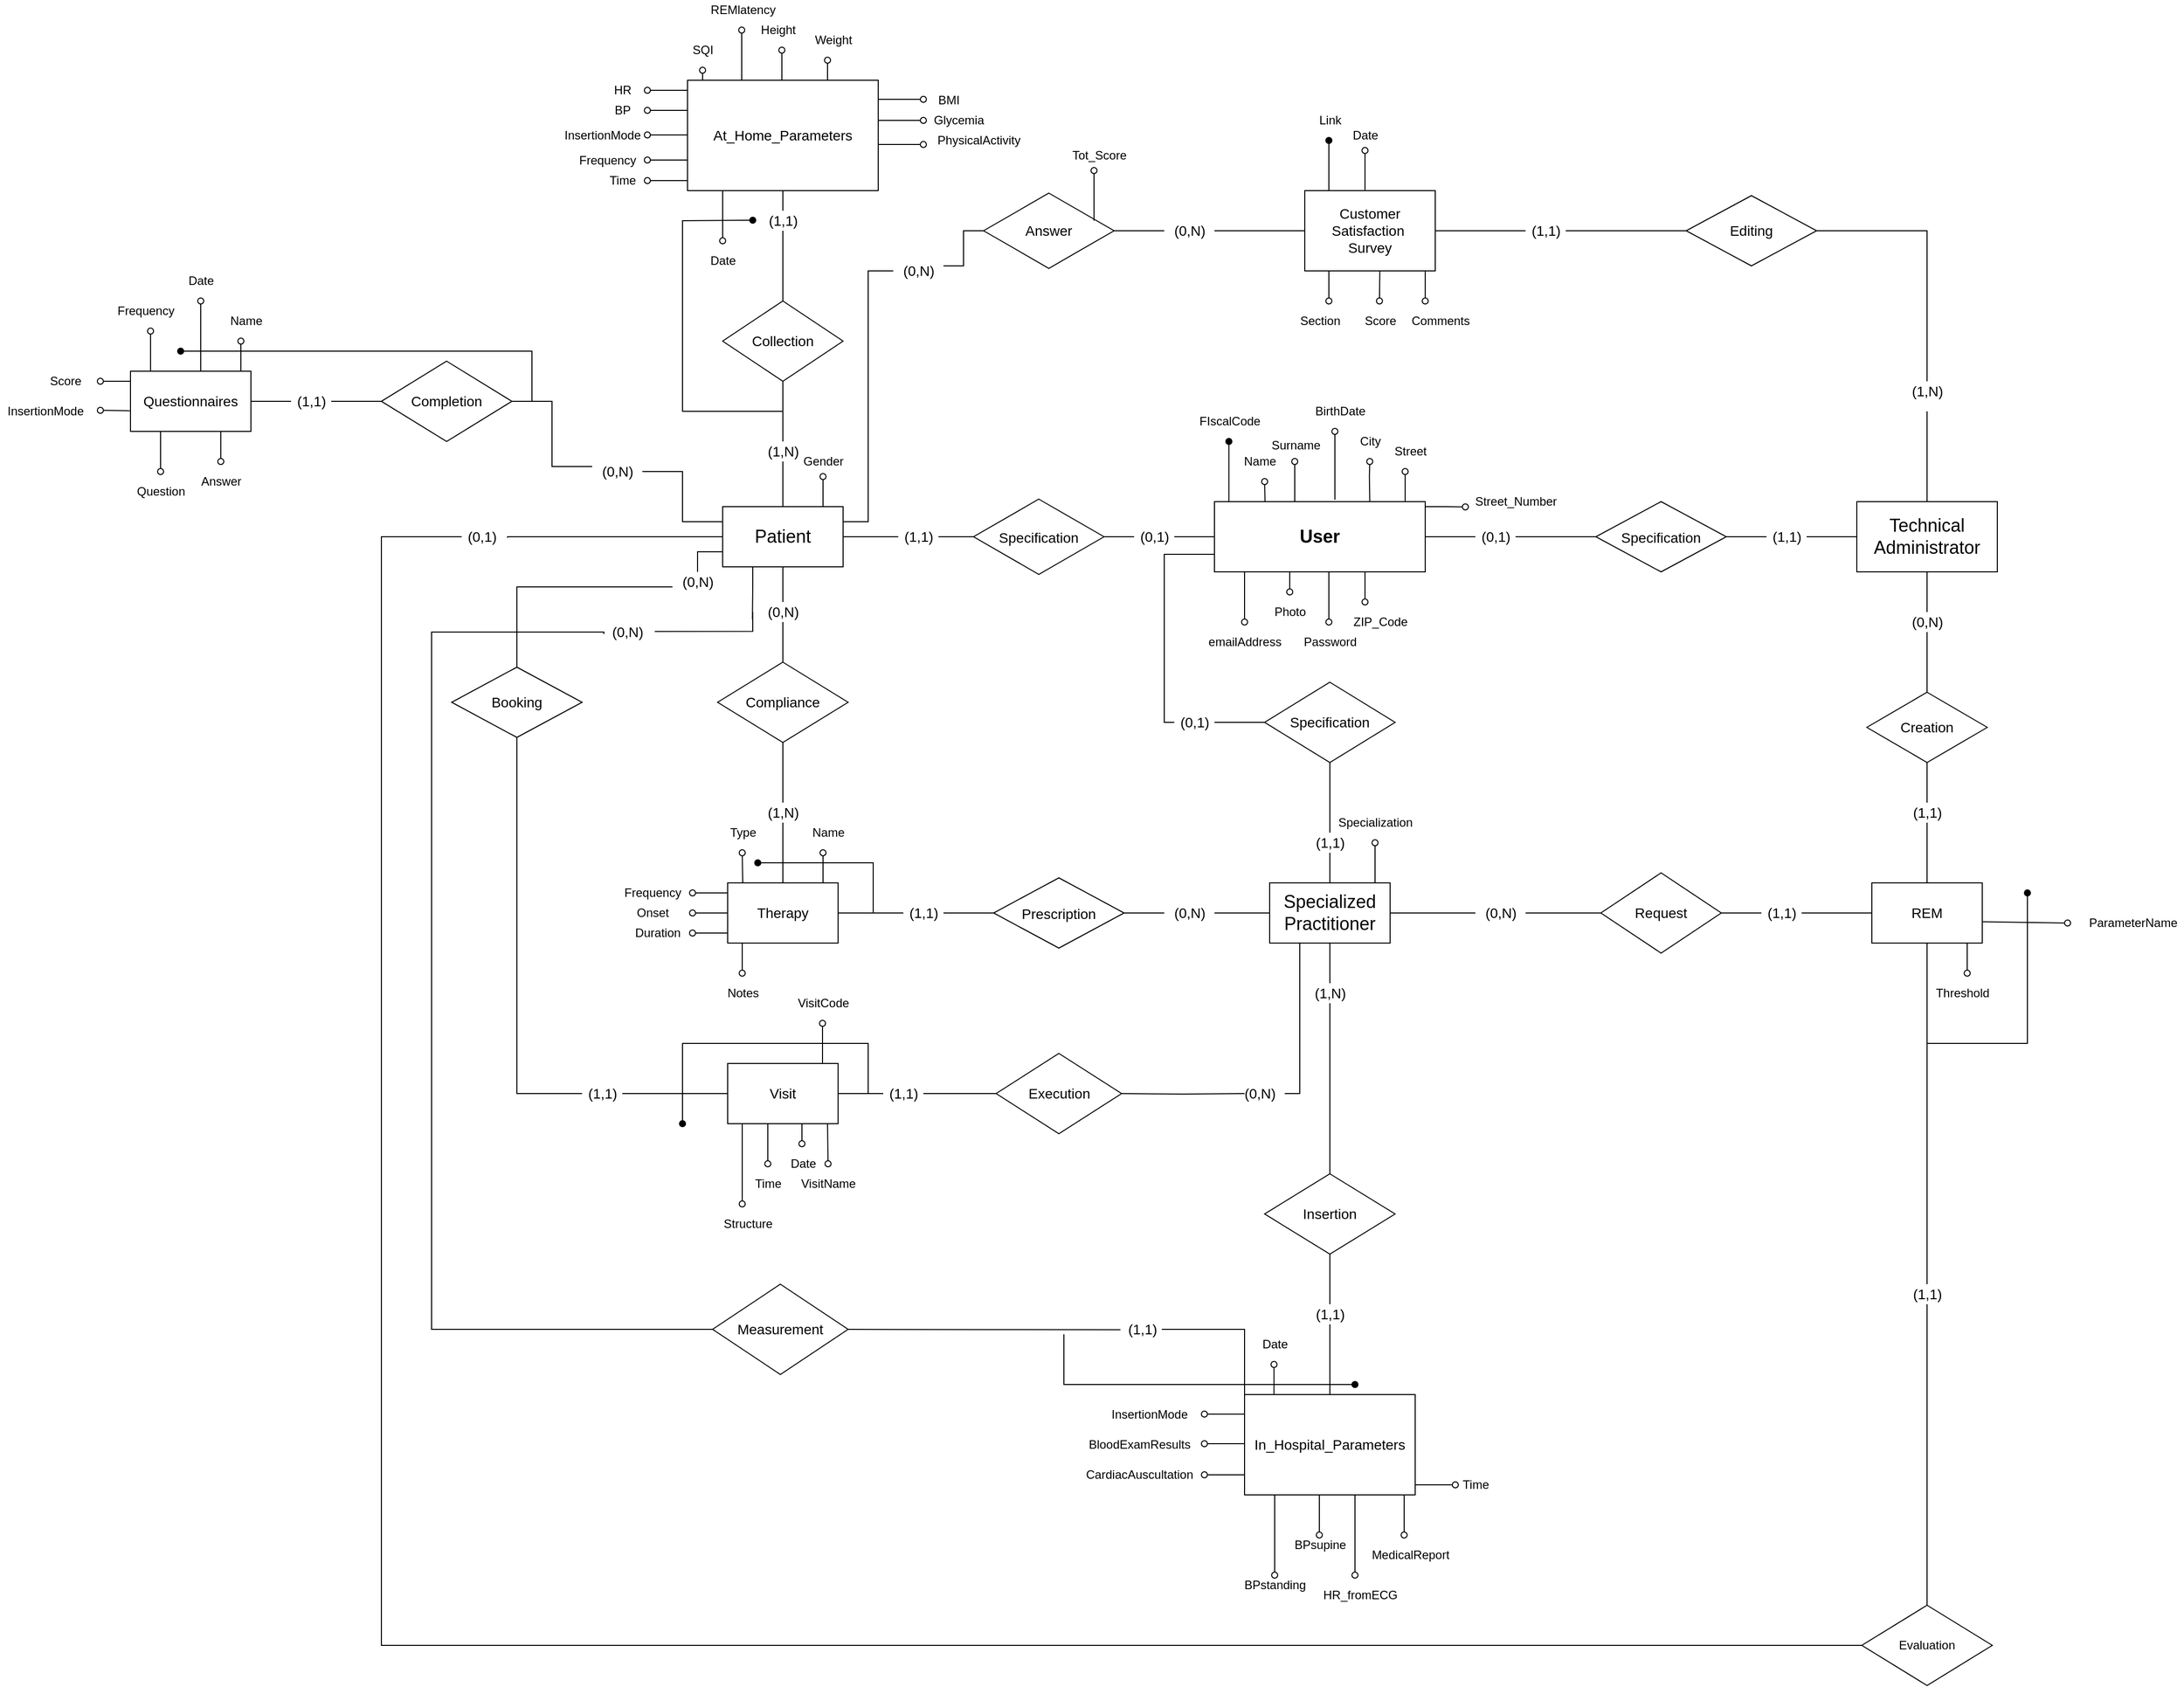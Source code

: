 <mxfile version="18.0.2" type="device"><diagram id="R2lEEEUBdFMjLlhIrx00" name="Page-1"><mxGraphModel dx="2568" dy="450" grid="1" gridSize="10" guides="1" tooltips="1" connect="1" arrows="1" fold="1" page="1" pageScale="1" pageWidth="850" pageHeight="1100" math="0" shadow="0" extFonts="Permanent Marker^https://fonts.googleapis.com/css?family=Permanent+Marker"><root><mxCell id="0"/><mxCell id="1" parent="0"/><mxCell id="iVTRVxDBQ833S1zLrjsI-46" style="edgeStyle=orthogonalEdgeStyle;rounded=0;orthogonalLoop=1;jettySize=auto;html=1;entryX=0;entryY=0.5;entryDx=0;entryDy=0;fontSize=14;startArrow=none;startFill=0;endArrow=none;endFill=0;" parent="1" target="iVTRVxDBQ833S1zLrjsI-45" edge="1"><mxGeometry relative="1" as="geometry"><mxPoint x="320" y="720" as="sourcePoint"/><Array as="points"><mxPoint x="310" y="720"/></Array></mxGeometry></mxCell><mxCell id="iVTRVxDBQ833S1zLrjsI-67" style="edgeStyle=orthogonalEdgeStyle;rounded=0;orthogonalLoop=1;jettySize=auto;html=1;exitX=1;exitY=0.5;exitDx=0;exitDy=0;entryX=0;entryY=0.5;entryDx=0;entryDy=0;fontSize=14;startArrow=none;startFill=0;endArrow=none;endFill=0;" parent="1" source="iVTRVxDBQ833S1zLrjsI-154" target="iVTRVxDBQ833S1zLrjsI-66" edge="1"><mxGeometry relative="1" as="geometry"/></mxCell><mxCell id="iVTRVxDBQ833S1zLrjsI-1" value="&lt;font style=&quot;vertical-align: inherit&quot;&gt;&lt;font style=&quot;vertical-align: inherit ; font-size: 18px&quot;&gt;&lt;b&gt;User&lt;/b&gt;&lt;/font&gt;&lt;/font&gt;" style="whiteSpace=wrap;html=1;align=center;" parent="1" vertex="1"><mxGeometry x="310" y="500" width="210" height="70" as="geometry"/></mxCell><mxCell id="iVTRVxDBQ833S1zLrjsI-3" value="&lt;font style=&quot;vertical-align: inherit&quot;&gt;&lt;font style=&quot;vertical-align: inherit&quot;&gt;FIscalCode&lt;/font&gt;&lt;/font&gt;" style="text;html=1;resizable=0;autosize=1;align=center;verticalAlign=middle;points=[];fillColor=none;strokeColor=none;rounded=0;" parent="1" vertex="1"><mxGeometry x="285" y="410" width="80" height="20" as="geometry"/></mxCell><mxCell id="iVTRVxDBQ833S1zLrjsI-4" value="" style="endArrow=none;html=1;rounded=0;startArrow=oval;startFill=1;" parent="1" edge="1"><mxGeometry relative="1" as="geometry"><mxPoint x="324.38" y="440" as="sourcePoint"/><mxPoint x="324.38" y="500" as="targetPoint"/></mxGeometry></mxCell><mxCell id="iVTRVxDBQ833S1zLrjsI-5" value="Name" style="text;html=1;resizable=0;autosize=1;align=center;verticalAlign=middle;points=[];fillColor=none;strokeColor=none;rounded=0;" parent="1" vertex="1"><mxGeometry x="330" y="450" width="50" height="20" as="geometry"/></mxCell><mxCell id="iVTRVxDBQ833S1zLrjsI-6" value="&lt;font style=&quot;font-size: 12px&quot;&gt;&lt;span style=&quot;background-color: rgb(255 , 255 , 255)&quot;&gt;Surname&lt;/span&gt;&lt;/font&gt;" style="text;whiteSpace=wrap;html=1;" parent="1" vertex="1"><mxGeometry x="365" y="430" width="60" height="30" as="geometry"/></mxCell><mxCell id="iVTRVxDBQ833S1zLrjsI-7" value="BirthDate" style="text;html=1;resizable=0;autosize=1;align=center;verticalAlign=middle;points=[];fillColor=none;strokeColor=none;rounded=0;" parent="1" vertex="1"><mxGeometry x="400" y="400" width="70" height="20" as="geometry"/></mxCell><mxCell id="iVTRVxDBQ833S1zLrjsI-8" value="emailAddress" style="text;html=1;resizable=0;autosize=1;align=center;verticalAlign=middle;points=[];fillColor=none;strokeColor=none;rounded=0;" parent="1" vertex="1"><mxGeometry x="295" y="630" width="90" height="20" as="geometry"/></mxCell><mxCell id="iVTRVxDBQ833S1zLrjsI-10" value="Password" style="text;html=1;resizable=0;autosize=1;align=center;verticalAlign=middle;points=[];fillColor=none;strokeColor=none;rounded=0;" parent="1" vertex="1"><mxGeometry x="390" y="630" width="70" height="20" as="geometry"/></mxCell><mxCell id="iVTRVxDBQ833S1zLrjsI-11" value="Photo" style="text;html=1;resizable=0;autosize=1;align=center;verticalAlign=middle;points=[];fillColor=none;strokeColor=none;rounded=0;" parent="1" vertex="1"><mxGeometry x="360" y="600" width="50" height="20" as="geometry"/></mxCell><mxCell id="iVTRVxDBQ833S1zLrjsI-12" value="" style="endArrow=none;html=1;rounded=0;startArrow=oval;startFill=0;" parent="1" edge="1"><mxGeometry relative="1" as="geometry"><mxPoint x="360" y="480" as="sourcePoint"/><mxPoint x="360.38" y="500" as="targetPoint"/><Array as="points"><mxPoint x="360.38" y="480"/></Array></mxGeometry></mxCell><mxCell id="iVTRVxDBQ833S1zLrjsI-21" value="" style="endArrow=none;html=1;rounded=0;startArrow=oval;startFill=0;" parent="1" edge="1"><mxGeometry relative="1" as="geometry"><mxPoint x="460" y="600" as="sourcePoint"/><mxPoint x="460" y="570" as="targetPoint"/></mxGeometry></mxCell><mxCell id="iVTRVxDBQ833S1zLrjsI-24" value="" style="endArrow=none;html=1;rounded=0;fontSize=12;startArrow=oval;startFill=0;" parent="1" edge="1"><mxGeometry relative="1" as="geometry"><mxPoint x="390" y="460" as="sourcePoint"/><mxPoint x="390" y="500" as="targetPoint"/></mxGeometry></mxCell><mxCell id="iVTRVxDBQ833S1zLrjsI-25" value="" style="endArrow=none;html=1;rounded=0;fontSize=12;startArrow=oval;startFill=0;" parent="1" edge="1"><mxGeometry relative="1" as="geometry"><mxPoint x="430" y="430" as="sourcePoint"/><mxPoint x="430" y="498" as="targetPoint"/></mxGeometry></mxCell><mxCell id="iVTRVxDBQ833S1zLrjsI-26" value="" style="endArrow=none;html=1;rounded=0;fontSize=12;startArrow=oval;startFill=0;" parent="1" edge="1"><mxGeometry relative="1" as="geometry"><mxPoint x="424" y="620" as="sourcePoint"/><mxPoint x="424" y="570" as="targetPoint"/></mxGeometry></mxCell><mxCell id="iVTRVxDBQ833S1zLrjsI-27" value="" style="endArrow=none;html=1;rounded=0;fontSize=12;startArrow=oval;startFill=0;" parent="1" edge="1"><mxGeometry relative="1" as="geometry"><mxPoint x="385" y="590" as="sourcePoint"/><mxPoint x="385" y="570" as="targetPoint"/></mxGeometry></mxCell><mxCell id="iVTRVxDBQ833S1zLrjsI-28" value="" style="endArrow=none;html=1;rounded=0;fontSize=12;startArrow=oval;startFill=0;" parent="1" edge="1"><mxGeometry relative="1" as="geometry"><mxPoint x="340" y="620" as="sourcePoint"/><mxPoint x="340" y="570" as="targetPoint"/></mxGeometry></mxCell><mxCell id="iVTRVxDBQ833S1zLrjsI-34" style="edgeStyle=none;rounded=0;orthogonalLoop=1;jettySize=auto;html=1;exitX=1;exitY=0.5;exitDx=0;exitDy=0;entryX=0;entryY=0.5;entryDx=0;entryDy=0;fontSize=14;startArrow=none;startFill=0;endArrow=none;endFill=0;" parent="1" source="iVTRVxDBQ833S1zLrjsI-139" target="iVTRVxDBQ833S1zLrjsI-1" edge="1"><mxGeometry relative="1" as="geometry"/></mxCell><mxCell id="iVTRVxDBQ833S1zLrjsI-29" value="&lt;font style=&quot;font-size: 14px&quot;&gt;Specification&lt;/font&gt;" style="shape=rhombus;perimeter=rhombusPerimeter;whiteSpace=wrap;html=1;align=center;fontSize=18;" parent="1" vertex="1"><mxGeometry x="70" y="497.5" width="130" height="75" as="geometry"/></mxCell><mxCell id="iVTRVxDBQ833S1zLrjsI-36" style="edgeStyle=none;rounded=0;orthogonalLoop=1;jettySize=auto;html=1;exitX=1;exitY=0.5;exitDx=0;exitDy=0;entryX=0;entryY=0.5;entryDx=0;entryDy=0;fontSize=14;startArrow=none;startFill=0;endArrow=none;endFill=0;" parent="1" source="iVTRVxDBQ833S1zLrjsI-156" target="iVTRVxDBQ833S1zLrjsI-29" edge="1"><mxGeometry relative="1" as="geometry"/></mxCell><mxCell id="iVTRVxDBQ833S1zLrjsI-38" style="edgeStyle=none;rounded=0;orthogonalLoop=1;jettySize=auto;html=1;exitX=0.5;exitY=0;exitDx=0;exitDy=0;entryX=0.5;entryY=1;entryDx=0;entryDy=0;fontSize=14;startArrow=none;startFill=0;endArrow=none;endFill=0;" parent="1" source="iVTRVxDBQ833S1zLrjsI-96" target="iVTRVxDBQ833S1zLrjsI-37" edge="1"><mxGeometry relative="1" as="geometry"/></mxCell><mxCell id="iVTRVxDBQ833S1zLrjsI-42" style="edgeStyle=none;rounded=0;orthogonalLoop=1;jettySize=auto;html=1;exitX=0.5;exitY=1;exitDx=0;exitDy=0;entryX=0.5;entryY=0;entryDx=0;entryDy=0;fontSize=14;startArrow=none;startFill=0;endArrow=none;endFill=0;" parent="1" source="iVTRVxDBQ833S1zLrjsI-88" target="iVTRVxDBQ833S1zLrjsI-41" edge="1"><mxGeometry relative="1" as="geometry"/></mxCell><mxCell id="iVTRVxDBQ833S1zLrjsI-59" style="edgeStyle=orthogonalEdgeStyle;rounded=0;orthogonalLoop=1;jettySize=auto;html=1;exitX=0;exitY=0.75;exitDx=0;exitDy=0;entryX=0.5;entryY=0;entryDx=0;entryDy=0;fontSize=14;startArrow=none;startFill=0;endArrow=none;endFill=0;" parent="1" source="iVTRVxDBQ833S1zLrjsI-100" target="iVTRVxDBQ833S1zLrjsI-58" edge="1"><mxGeometry relative="1" as="geometry"/></mxCell><mxCell id="iVTRVxDBQ833S1zLrjsI-82" style="edgeStyle=orthogonalEdgeStyle;rounded=0;orthogonalLoop=1;jettySize=auto;html=1;exitX=1;exitY=0.25;exitDx=0;exitDy=0;entryX=0;entryY=0.5;entryDx=0;entryDy=0;fontSize=14;startArrow=none;startFill=0;endArrow=none;endFill=0;" parent="1" source="iVTRVxDBQ833S1zLrjsI-137" target="iVTRVxDBQ833S1zLrjsI-81" edge="1"><mxGeometry relative="1" as="geometry"/></mxCell><mxCell id="iVTRVxDBQ833S1zLrjsI-85" style="edgeStyle=orthogonalEdgeStyle;rounded=0;orthogonalLoop=1;jettySize=auto;html=1;exitX=0;exitY=0.25;exitDx=0;exitDy=0;entryX=1;entryY=0.5;entryDx=0;entryDy=0;fontSize=14;startArrow=none;startFill=0;endArrow=none;endFill=0;" parent="1" source="QqWo-XcCM4p6XgDgh18i-79" target="iVTRVxDBQ833S1zLrjsI-84" edge="1"><mxGeometry relative="1" as="geometry"/></mxCell><mxCell id="WxZZNIQRQNHadgKU7D9V-3" style="edgeStyle=orthogonalEdgeStyle;rounded=0;orthogonalLoop=1;jettySize=auto;html=1;exitX=0;exitY=0.5;exitDx=0;exitDy=0;entryX=0;entryY=0.5;entryDx=0;entryDy=0;fontFamily=Helvetica;endArrow=none;endFill=0;startArrow=none;" parent="1" source="WxZZNIQRQNHadgKU7D9V-5" target="WxZZNIQRQNHadgKU7D9V-1" edge="1"><mxGeometry relative="1" as="geometry"><Array as="points"><mxPoint x="-520" y="535"/><mxPoint x="-520" y="1640"/></Array></mxGeometry></mxCell><mxCell id="WxZZNIQRQNHadgKU7D9V-15" style="edgeStyle=orthogonalEdgeStyle;rounded=0;orthogonalLoop=1;jettySize=auto;html=1;entryX=0;entryY=0.5;entryDx=0;entryDy=0;fontFamily=Helvetica;fontSize=14;startArrow=none;startFill=0;endArrow=none;endFill=0;exitX=0.033;exitY=0.6;exitDx=0;exitDy=0;exitPerimeter=0;" parent="1" source="WxZZNIQRQNHadgKU7D9V-19" target="WxZZNIQRQNHadgKU7D9V-13" edge="1"><mxGeometry relative="1" as="geometry"><mxPoint x="-320" y="630" as="sourcePoint"/><Array as="points"><mxPoint x="-298" y="630"/><mxPoint x="-470" y="630"/><mxPoint x="-470" y="1325"/></Array></mxGeometry></mxCell><mxCell id="iVTRVxDBQ833S1zLrjsI-35" value="&lt;font style=&quot;font-size: 18px&quot;&gt;Patient&lt;/font&gt;" style="whiteSpace=wrap;html=1;align=center;fontSize=14;" parent="1" vertex="1"><mxGeometry x="-180" y="505" width="120" height="60" as="geometry"/></mxCell><mxCell id="iVTRVxDBQ833S1zLrjsI-40" style="edgeStyle=none;rounded=0;orthogonalLoop=1;jettySize=auto;html=1;exitX=0.5;exitY=0;exitDx=0;exitDy=0;entryX=0.5;entryY=1;entryDx=0;entryDy=0;fontSize=14;startArrow=none;startFill=0;endArrow=none;endFill=0;" parent="1" source="iVTRVxDBQ833S1zLrjsI-98" target="iVTRVxDBQ833S1zLrjsI-39" edge="1"><mxGeometry relative="1" as="geometry"/></mxCell><mxCell id="iVTRVxDBQ833S1zLrjsI-37" value="Collection" style="shape=rhombus;perimeter=rhombusPerimeter;whiteSpace=wrap;html=1;align=center;fontSize=14;" parent="1" vertex="1"><mxGeometry x="-180" y="300" width="120" height="80" as="geometry"/></mxCell><mxCell id="iVTRVxDBQ833S1zLrjsI-39" value="At_Home_Parameters" style="whiteSpace=wrap;html=1;align=center;fontSize=14;" parent="1" vertex="1"><mxGeometry x="-215" y="80" width="190" height="110" as="geometry"/></mxCell><mxCell id="iVTRVxDBQ833S1zLrjsI-44" style="edgeStyle=none;rounded=0;orthogonalLoop=1;jettySize=auto;html=1;exitX=0.5;exitY=1;exitDx=0;exitDy=0;entryX=0.5;entryY=0;entryDx=0;entryDy=0;fontSize=14;startArrow=none;startFill=0;endArrow=none;endFill=0;" parent="1" source="iVTRVxDBQ833S1zLrjsI-90" target="iVTRVxDBQ833S1zLrjsI-43" edge="1"><mxGeometry relative="1" as="geometry"/></mxCell><mxCell id="iVTRVxDBQ833S1zLrjsI-41" value="Compliance" style="shape=rhombus;perimeter=rhombusPerimeter;whiteSpace=wrap;html=1;align=center;fontSize=14;" parent="1" vertex="1"><mxGeometry x="-185" y="660" width="130" height="80" as="geometry"/></mxCell><mxCell id="iVTRVxDBQ833S1zLrjsI-50" style="edgeStyle=orthogonalEdgeStyle;rounded=0;orthogonalLoop=1;jettySize=auto;html=1;exitX=1;exitY=0.5;exitDx=0;exitDy=0;entryX=0;entryY=0.5;entryDx=0;entryDy=0;fontSize=14;startArrow=none;startFill=0;endArrow=none;endFill=0;" parent="1" source="iVTRVxDBQ833S1zLrjsI-92" target="iVTRVxDBQ833S1zLrjsI-49" edge="1"><mxGeometry relative="1" as="geometry"/></mxCell><mxCell id="iVTRVxDBQ833S1zLrjsI-43" value="Therapy" style="whiteSpace=wrap;html=1;align=center;fontSize=14;" parent="1" vertex="1"><mxGeometry x="-175" y="880" width="110" height="60" as="geometry"/></mxCell><mxCell id="iVTRVxDBQ833S1zLrjsI-48" style="edgeStyle=orthogonalEdgeStyle;rounded=0;orthogonalLoop=1;jettySize=auto;html=1;exitX=0.5;exitY=1;exitDx=0;exitDy=0;entryX=0.5;entryY=0;entryDx=0;entryDy=0;fontSize=18;startArrow=none;startFill=0;endArrow=none;endFill=0;" parent="1" source="iVTRVxDBQ833S1zLrjsI-158" target="iVTRVxDBQ833S1zLrjsI-47" edge="1"><mxGeometry relative="1" as="geometry"/></mxCell><mxCell id="iVTRVxDBQ833S1zLrjsI-45" value="Specification" style="shape=rhombus;perimeter=rhombusPerimeter;whiteSpace=wrap;html=1;align=center;fontSize=14;" parent="1" vertex="1"><mxGeometry x="360" y="680" width="130" height="80" as="geometry"/></mxCell><mxCell id="iVTRVxDBQ833S1zLrjsI-54" style="edgeStyle=orthogonalEdgeStyle;rounded=0;orthogonalLoop=1;jettySize=auto;html=1;entryX=1;entryY=0.5;entryDx=0;entryDy=0;fontSize=14;startArrow=none;startFill=0;endArrow=none;endFill=0;" parent="1" target="iVTRVxDBQ833S1zLrjsI-53" edge="1"><mxGeometry relative="1" as="geometry"><mxPoint x="340" y="1090" as="sourcePoint"/></mxGeometry></mxCell><mxCell id="iVTRVxDBQ833S1zLrjsI-62" style="edgeStyle=orthogonalEdgeStyle;rounded=0;orthogonalLoop=1;jettySize=auto;html=1;exitX=0.5;exitY=1;exitDx=0;exitDy=0;entryX=0.5;entryY=0;entryDx=0;entryDy=0;fontSize=14;startArrow=none;startFill=0;endArrow=none;endFill=0;" parent="1" source="iVTRVxDBQ833S1zLrjsI-119" target="iVTRVxDBQ833S1zLrjsI-61" edge="1"><mxGeometry relative="1" as="geometry"/></mxCell><mxCell id="iVTRVxDBQ833S1zLrjsI-71" style="edgeStyle=orthogonalEdgeStyle;rounded=0;orthogonalLoop=1;jettySize=auto;html=1;exitX=1;exitY=0.5;exitDx=0;exitDy=0;entryX=0;entryY=0.5;entryDx=0;entryDy=0;fontSize=14;startArrow=none;startFill=0;endArrow=none;endFill=0;" parent="1" source="iVTRVxDBQ833S1zLrjsI-123" target="iVTRVxDBQ833S1zLrjsI-70" edge="1"><mxGeometry relative="1" as="geometry"/></mxCell><mxCell id="iVTRVxDBQ833S1zLrjsI-47" value="&lt;font style=&quot;font-size: 18px&quot;&gt;Specialized Practitioner&lt;/font&gt;" style="whiteSpace=wrap;html=1;align=center;fontSize=14;" parent="1" vertex="1"><mxGeometry x="365" y="880" width="120" height="60" as="geometry"/></mxCell><mxCell id="iVTRVxDBQ833S1zLrjsI-51" style="edgeStyle=orthogonalEdgeStyle;rounded=0;orthogonalLoop=1;jettySize=auto;html=1;exitX=1;exitY=0.5;exitDx=0;exitDy=0;entryX=0;entryY=0.5;entryDx=0;entryDy=0;fontSize=14;startArrow=none;startFill=0;endArrow=none;endFill=0;" parent="1" source="iVTRVxDBQ833S1zLrjsI-94" target="iVTRVxDBQ833S1zLrjsI-47" edge="1"><mxGeometry relative="1" as="geometry"/></mxCell><mxCell id="iVTRVxDBQ833S1zLrjsI-49" value="&lt;font style=&quot;font-size: 14px&quot;&gt;Prescription&lt;/font&gt;" style="shape=rhombus;perimeter=rhombusPerimeter;whiteSpace=wrap;html=1;align=center;fontSize=18;" parent="1" vertex="1"><mxGeometry x="90" y="875" width="130" height="70" as="geometry"/></mxCell><mxCell id="iVTRVxDBQ833S1zLrjsI-52" value="Visit" style="whiteSpace=wrap;html=1;align=center;fontSize=14;" parent="1" vertex="1"><mxGeometry x="-175" y="1060" width="110" height="60" as="geometry"/></mxCell><mxCell id="iVTRVxDBQ833S1zLrjsI-55" style="edgeStyle=orthogonalEdgeStyle;rounded=0;orthogonalLoop=1;jettySize=auto;html=1;exitX=0;exitY=0.5;exitDx=0;exitDy=0;entryX=1;entryY=0.5;entryDx=0;entryDy=0;fontSize=14;startArrow=none;startFill=0;endArrow=none;endFill=0;" parent="1" source="iVTRVxDBQ833S1zLrjsI-115" target="iVTRVxDBQ833S1zLrjsI-52" edge="1"><mxGeometry relative="1" as="geometry"/></mxCell><mxCell id="iVTRVxDBQ833S1zLrjsI-53" value="Execution" style="shape=rhombus;perimeter=rhombusPerimeter;whiteSpace=wrap;html=1;align=center;fontSize=14;" parent="1" vertex="1"><mxGeometry x="92.5" y="1050" width="125" height="80" as="geometry"/></mxCell><mxCell id="iVTRVxDBQ833S1zLrjsI-60" style="edgeStyle=orthogonalEdgeStyle;rounded=0;orthogonalLoop=1;jettySize=auto;html=1;entryX=0;entryY=0.5;entryDx=0;entryDy=0;fontSize=14;startArrow=none;startFill=0;endArrow=none;endFill=0;" parent="1" source="iVTRVxDBQ833S1zLrjsI-111" target="iVTRVxDBQ833S1zLrjsI-52" edge="1"><mxGeometry relative="1" as="geometry"><Array as="points"/></mxGeometry></mxCell><mxCell id="iVTRVxDBQ833S1zLrjsI-58" value="Booking" style="shape=rhombus;perimeter=rhombusPerimeter;whiteSpace=wrap;html=1;align=center;fontSize=14;" parent="1" vertex="1"><mxGeometry x="-450" y="665" width="130" height="70" as="geometry"/></mxCell><mxCell id="iVTRVxDBQ833S1zLrjsI-64" style="edgeStyle=orthogonalEdgeStyle;rounded=0;orthogonalLoop=1;jettySize=auto;html=1;exitX=0.5;exitY=1;exitDx=0;exitDy=0;fontSize=14;startArrow=none;startFill=0;endArrow=none;endFill=0;entryX=0.5;entryY=0;entryDx=0;entryDy=0;" parent="1" source="iVTRVxDBQ833S1zLrjsI-121" target="iVTRVxDBQ833S1zLrjsI-63" edge="1"><mxGeometry relative="1" as="geometry"/></mxCell><mxCell id="iVTRVxDBQ833S1zLrjsI-61" value="Insertion" style="shape=rhombus;perimeter=rhombusPerimeter;whiteSpace=wrap;html=1;align=center;fontSize=14;" parent="1" vertex="1"><mxGeometry x="360" y="1170" width="130" height="80" as="geometry"/></mxCell><mxCell id="WxZZNIQRQNHadgKU7D9V-14" style="edgeStyle=orthogonalEdgeStyle;rounded=0;orthogonalLoop=1;jettySize=auto;html=1;exitX=-0.029;exitY=0.517;exitDx=0;exitDy=0;entryX=1;entryY=0.5;entryDx=0;entryDy=0;fontFamily=Helvetica;fontSize=14;startArrow=none;startFill=0;endArrow=none;endFill=0;exitPerimeter=0;" parent="1" source="WxZZNIQRQNHadgKU7D9V-18" target="WxZZNIQRQNHadgKU7D9V-13" edge="1"><mxGeometry relative="1" as="geometry"><Array as="points"/></mxGeometry></mxCell><mxCell id="iVTRVxDBQ833S1zLrjsI-63" value="In_Hospital_Parameters" style="whiteSpace=wrap;html=1;align=center;fontSize=14;" parent="1" vertex="1"><mxGeometry x="340" y="1390" width="170" height="100" as="geometry"/></mxCell><mxCell id="iVTRVxDBQ833S1zLrjsI-65" value="&lt;font style=&quot;font-size: 18px&quot;&gt;Technical Administrator&lt;/font&gt;" style="whiteSpace=wrap;html=1;align=center;fontSize=14;" parent="1" vertex="1"><mxGeometry x="950" y="500" width="140" height="70" as="geometry"/></mxCell><mxCell id="iVTRVxDBQ833S1zLrjsI-69" style="edgeStyle=orthogonalEdgeStyle;rounded=0;orthogonalLoop=1;jettySize=auto;html=1;exitX=1;exitY=0.5;exitDx=0;exitDy=0;entryX=0;entryY=0.5;entryDx=0;entryDy=0;fontSize=14;startArrow=none;startFill=0;endArrow=none;endFill=0;" parent="1" source="iVTRVxDBQ833S1zLrjsI-160" target="iVTRVxDBQ833S1zLrjsI-65" edge="1"><mxGeometry relative="1" as="geometry"/></mxCell><mxCell id="iVTRVxDBQ833S1zLrjsI-66" value="&lt;font style=&quot;font-size: 14px&quot;&gt;Specification&lt;/font&gt;" style="shape=rhombus;perimeter=rhombusPerimeter;whiteSpace=wrap;html=1;align=center;fontSize=18;" parent="1" vertex="1"><mxGeometry x="690" y="500" width="130" height="70" as="geometry"/></mxCell><mxCell id="iVTRVxDBQ833S1zLrjsI-73" style="edgeStyle=orthogonalEdgeStyle;rounded=0;orthogonalLoop=1;jettySize=auto;html=1;exitX=1;exitY=0.5;exitDx=0;exitDy=0;entryX=0;entryY=0.5;entryDx=0;entryDy=0;fontSize=14;startArrow=none;startFill=0;endArrow=none;endFill=0;" parent="1" source="iVTRVxDBQ833S1zLrjsI-125" target="iVTRVxDBQ833S1zLrjsI-72" edge="1"><mxGeometry relative="1" as="geometry"/></mxCell><mxCell id="iVTRVxDBQ833S1zLrjsI-70" value="Request" style="shape=rhombus;perimeter=rhombusPerimeter;whiteSpace=wrap;html=1;align=center;fontSize=14;" parent="1" vertex="1"><mxGeometry x="695" y="870" width="120" height="80" as="geometry"/></mxCell><mxCell id="iVTRVxDBQ833S1zLrjsI-75" style="edgeStyle=orthogonalEdgeStyle;rounded=0;orthogonalLoop=1;jettySize=auto;html=1;exitX=0.5;exitY=0;exitDx=0;exitDy=0;entryX=0.5;entryY=1;entryDx=0;entryDy=0;fontSize=14;startArrow=none;startFill=0;endArrow=none;endFill=0;" parent="1" source="iVTRVxDBQ833S1zLrjsI-127" target="iVTRVxDBQ833S1zLrjsI-74" edge="1"><mxGeometry relative="1" as="geometry"/></mxCell><mxCell id="WxZZNIQRQNHadgKU7D9V-2" style="edgeStyle=orthogonalEdgeStyle;rounded=0;orthogonalLoop=1;jettySize=auto;html=1;exitX=0.5;exitY=1;exitDx=0;exitDy=0;entryX=0.5;entryY=0;entryDx=0;entryDy=0;fontFamily=Helvetica;endArrow=none;endFill=0;startArrow=none;" parent="1" source="WxZZNIQRQNHadgKU7D9V-12" target="WxZZNIQRQNHadgKU7D9V-1" edge="1"><mxGeometry relative="1" as="geometry"/></mxCell><mxCell id="iVTRVxDBQ833S1zLrjsI-72" value="REM" style="whiteSpace=wrap;html=1;align=center;fontSize=14;" parent="1" vertex="1"><mxGeometry x="965" y="880" width="110" height="60" as="geometry"/></mxCell><mxCell id="iVTRVxDBQ833S1zLrjsI-76" style="edgeStyle=orthogonalEdgeStyle;rounded=0;orthogonalLoop=1;jettySize=auto;html=1;exitX=0.5;exitY=0;exitDx=0;exitDy=0;entryX=0.5;entryY=1;entryDx=0;entryDy=0;fontSize=14;startArrow=none;startFill=0;endArrow=none;endFill=0;" parent="1" source="iVTRVxDBQ833S1zLrjsI-129" target="iVTRVxDBQ833S1zLrjsI-65" edge="1"><mxGeometry relative="1" as="geometry"/></mxCell><mxCell id="iVTRVxDBQ833S1zLrjsI-74" value="Creation" style="shape=rhombus;perimeter=rhombusPerimeter;whiteSpace=wrap;html=1;align=center;fontSize=14;" parent="1" vertex="1"><mxGeometry x="960" y="690" width="120" height="70" as="geometry"/></mxCell><mxCell id="iVTRVxDBQ833S1zLrjsI-83" style="edgeStyle=orthogonalEdgeStyle;rounded=0;orthogonalLoop=1;jettySize=auto;html=1;exitX=0;exitY=0.5;exitDx=0;exitDy=0;entryX=1;entryY=0.5;entryDx=0;entryDy=0;fontSize=14;startArrow=none;startFill=0;endArrow=none;endFill=0;" parent="1" source="iVTRVxDBQ833S1zLrjsI-135" target="iVTRVxDBQ833S1zLrjsI-81" edge="1"><mxGeometry relative="1" as="geometry"/></mxCell><mxCell id="iVTRVxDBQ833S1zLrjsI-77" value="Customer Satisfaction&amp;nbsp;&lt;br&gt;Survey" style="whiteSpace=wrap;html=1;align=center;fontSize=14;" parent="1" vertex="1"><mxGeometry x="400" y="190" width="130" height="80" as="geometry"/></mxCell><mxCell id="iVTRVxDBQ833S1zLrjsI-79" style="edgeStyle=orthogonalEdgeStyle;rounded=0;orthogonalLoop=1;jettySize=auto;html=1;entryX=0.5;entryY=0;entryDx=0;entryDy=0;fontSize=14;startArrow=none;startFill=0;endArrow=none;endFill=0;" parent="1" target="iVTRVxDBQ833S1zLrjsI-65" edge="1"><mxGeometry relative="1" as="geometry"><mxPoint x="1020" y="440" as="sourcePoint"/><Array as="points"><mxPoint x="1020" y="410"/></Array></mxGeometry></mxCell><mxCell id="iVTRVxDBQ833S1zLrjsI-80" style="edgeStyle=orthogonalEdgeStyle;rounded=0;orthogonalLoop=1;jettySize=auto;html=1;exitX=0;exitY=0.5;exitDx=0;exitDy=0;entryX=1;entryY=0.5;entryDx=0;entryDy=0;fontSize=14;startArrow=none;startFill=0;endArrow=none;endFill=0;" parent="1" source="iVTRVxDBQ833S1zLrjsI-133" target="iVTRVxDBQ833S1zLrjsI-77" edge="1"><mxGeometry relative="1" as="geometry"/></mxCell><mxCell id="iVTRVxDBQ833S1zLrjsI-78" value="Editing" style="shape=rhombus;perimeter=rhombusPerimeter;whiteSpace=wrap;html=1;align=center;fontSize=14;" parent="1" vertex="1"><mxGeometry x="780" y="195" width="130" height="70" as="geometry"/></mxCell><mxCell id="iVTRVxDBQ833S1zLrjsI-81" value="Answer" style="shape=rhombus;perimeter=rhombusPerimeter;whiteSpace=wrap;html=1;align=center;fontSize=14;" parent="1" vertex="1"><mxGeometry x="80" y="192.5" width="130" height="75" as="geometry"/></mxCell><mxCell id="iVTRVxDBQ833S1zLrjsI-87" style="edgeStyle=orthogonalEdgeStyle;rounded=0;orthogonalLoop=1;jettySize=auto;html=1;exitX=0;exitY=0.5;exitDx=0;exitDy=0;entryX=1;entryY=0.5;entryDx=0;entryDy=0;fontSize=14;startArrow=none;startFill=0;endArrow=none;endFill=0;" parent="1" source="QqWo-XcCM4p6XgDgh18i-81" target="iVTRVxDBQ833S1zLrjsI-86" edge="1"><mxGeometry relative="1" as="geometry"/></mxCell><mxCell id="iVTRVxDBQ833S1zLrjsI-84" value="Completion" style="shape=rhombus;perimeter=rhombusPerimeter;whiteSpace=wrap;html=1;align=center;fontSize=14;" parent="1" vertex="1"><mxGeometry x="-520" y="360" width="130" height="80" as="geometry"/></mxCell><mxCell id="iVTRVxDBQ833S1zLrjsI-86" value="Questionnaires" style="whiteSpace=wrap;html=1;align=center;fontSize=14;" parent="1" vertex="1"><mxGeometry x="-770" y="370" width="120" height="60" as="geometry"/></mxCell><mxCell id="iVTRVxDBQ833S1zLrjsI-88" value="(0,N)" style="text;html=1;resizable=0;autosize=1;align=center;verticalAlign=middle;points=[];fillColor=none;strokeColor=none;rounded=0;fontSize=14;" parent="1" vertex="1"><mxGeometry x="-145" y="600" width="50" height="20" as="geometry"/></mxCell><mxCell id="iVTRVxDBQ833S1zLrjsI-89" value="" style="edgeStyle=none;rounded=0;orthogonalLoop=1;jettySize=auto;html=1;exitX=0.5;exitY=1;exitDx=0;exitDy=0;entryX=0.5;entryY=0;entryDx=0;entryDy=0;fontSize=14;startArrow=none;startFill=0;endArrow=none;endFill=0;" parent="1" source="iVTRVxDBQ833S1zLrjsI-35" target="iVTRVxDBQ833S1zLrjsI-88" edge="1"><mxGeometry relative="1" as="geometry"><mxPoint x="-120" y="565" as="sourcePoint"/><mxPoint x="-120" y="660" as="targetPoint"/></mxGeometry></mxCell><mxCell id="iVTRVxDBQ833S1zLrjsI-90" value="(1,N)" style="text;html=1;resizable=0;autosize=1;align=center;verticalAlign=middle;points=[];fillColor=none;strokeColor=none;rounded=0;fontSize=14;" parent="1" vertex="1"><mxGeometry x="-145" y="800" width="50" height="20" as="geometry"/></mxCell><mxCell id="iVTRVxDBQ833S1zLrjsI-91" value="" style="edgeStyle=none;rounded=0;orthogonalLoop=1;jettySize=auto;html=1;exitX=0.5;exitY=1;exitDx=0;exitDy=0;entryX=0.5;entryY=0;entryDx=0;entryDy=0;fontSize=14;startArrow=none;startFill=0;endArrow=none;endFill=0;" parent="1" source="iVTRVxDBQ833S1zLrjsI-41" target="iVTRVxDBQ833S1zLrjsI-90" edge="1"><mxGeometry relative="1" as="geometry"><mxPoint x="-120" y="740" as="sourcePoint"/><mxPoint x="-120" y="880" as="targetPoint"/></mxGeometry></mxCell><mxCell id="iVTRVxDBQ833S1zLrjsI-92" value="(1,1)" style="text;html=1;resizable=0;autosize=1;align=center;verticalAlign=middle;points=[];fillColor=none;strokeColor=none;rounded=0;fontSize=14;" parent="1" vertex="1"><mxGeometry y="900" width="40" height="20" as="geometry"/></mxCell><mxCell id="iVTRVxDBQ833S1zLrjsI-93" value="" style="edgeStyle=orthogonalEdgeStyle;rounded=0;orthogonalLoop=1;jettySize=auto;html=1;exitX=1;exitY=0.5;exitDx=0;exitDy=0;entryX=0;entryY=0.5;entryDx=0;entryDy=0;fontSize=14;startArrow=none;startFill=0;endArrow=none;endFill=0;" parent="1" source="iVTRVxDBQ833S1zLrjsI-43" target="iVTRVxDBQ833S1zLrjsI-92" edge="1"><mxGeometry relative="1" as="geometry"><mxPoint x="-65" y="910" as="sourcePoint"/><mxPoint x="90" y="910" as="targetPoint"/></mxGeometry></mxCell><mxCell id="iVTRVxDBQ833S1zLrjsI-94" value="(0,N)" style="text;html=1;resizable=0;autosize=1;align=center;verticalAlign=middle;points=[];fillColor=none;strokeColor=none;rounded=0;fontSize=14;" parent="1" vertex="1"><mxGeometry x="260" y="900" width="50" height="20" as="geometry"/></mxCell><mxCell id="iVTRVxDBQ833S1zLrjsI-95" value="" style="edgeStyle=orthogonalEdgeStyle;rounded=0;orthogonalLoop=1;jettySize=auto;html=1;exitX=1;exitY=0.5;exitDx=0;exitDy=0;entryX=0;entryY=0.5;entryDx=0;entryDy=0;fontSize=14;startArrow=none;startFill=0;endArrow=none;endFill=0;" parent="1" source="iVTRVxDBQ833S1zLrjsI-49" target="iVTRVxDBQ833S1zLrjsI-94" edge="1"><mxGeometry relative="1" as="geometry"><mxPoint x="220" y="910" as="sourcePoint"/><mxPoint x="365" y="910" as="targetPoint"/></mxGeometry></mxCell><mxCell id="iVTRVxDBQ833S1zLrjsI-96" value="(1,N)" style="text;html=1;resizable=0;autosize=1;align=center;verticalAlign=middle;points=[];fillColor=none;strokeColor=none;rounded=0;fontSize=14;" parent="1" vertex="1"><mxGeometry x="-145" y="440" width="50" height="20" as="geometry"/></mxCell><mxCell id="iVTRVxDBQ833S1zLrjsI-97" value="" style="edgeStyle=none;rounded=0;orthogonalLoop=1;jettySize=auto;html=1;exitX=0.5;exitY=0;exitDx=0;exitDy=0;entryX=0.5;entryY=1;entryDx=0;entryDy=0;fontSize=14;startArrow=none;startFill=0;endArrow=none;endFill=0;" parent="1" source="iVTRVxDBQ833S1zLrjsI-35" target="iVTRVxDBQ833S1zLrjsI-96" edge="1"><mxGeometry relative="1" as="geometry"><mxPoint x="-120" y="505" as="sourcePoint"/><mxPoint x="-120" y="380.0" as="targetPoint"/></mxGeometry></mxCell><mxCell id="iVTRVxDBQ833S1zLrjsI-98" value="(1,1)" style="text;html=1;resizable=0;autosize=1;align=center;verticalAlign=middle;points=[];fillColor=none;strokeColor=none;rounded=0;fontSize=14;" parent="1" vertex="1"><mxGeometry x="-140" y="210" width="40" height="20" as="geometry"/></mxCell><mxCell id="iVTRVxDBQ833S1zLrjsI-99" value="" style="edgeStyle=none;rounded=0;orthogonalLoop=1;jettySize=auto;html=1;exitX=0.5;exitY=0;exitDx=0;exitDy=0;entryX=0.5;entryY=1;entryDx=0;entryDy=0;fontSize=14;startArrow=none;startFill=0;endArrow=none;endFill=0;" parent="1" source="iVTRVxDBQ833S1zLrjsI-37" target="iVTRVxDBQ833S1zLrjsI-98" edge="1"><mxGeometry relative="1" as="geometry"><mxPoint x="-120" y="300.0" as="sourcePoint"/><mxPoint x="-120" y="190.0" as="targetPoint"/></mxGeometry></mxCell><mxCell id="iVTRVxDBQ833S1zLrjsI-100" value="(0,N)" style="text;html=1;resizable=0;autosize=1;align=center;verticalAlign=middle;points=[];fillColor=none;strokeColor=none;rounded=0;fontSize=14;" parent="1" vertex="1"><mxGeometry x="-230" y="570" width="50" height="20" as="geometry"/></mxCell><mxCell id="iVTRVxDBQ833S1zLrjsI-109" value="" style="edgeStyle=orthogonalEdgeStyle;rounded=0;orthogonalLoop=1;jettySize=auto;html=1;exitX=0;exitY=0.75;exitDx=0;exitDy=0;entryX=0.5;entryY=0;entryDx=0;entryDy=0;fontSize=14;startArrow=none;startFill=0;endArrow=none;endFill=0;" parent="1" source="iVTRVxDBQ833S1zLrjsI-35" target="iVTRVxDBQ833S1zLrjsI-100" edge="1"><mxGeometry relative="1" as="geometry"><mxPoint x="-180" y="550" as="sourcePoint"/><mxPoint x="-385" y="665" as="targetPoint"/></mxGeometry></mxCell><mxCell id="iVTRVxDBQ833S1zLrjsI-111" value="(1,1)" style="text;html=1;resizable=0;autosize=1;align=center;verticalAlign=middle;points=[];fillColor=none;strokeColor=none;rounded=0;fontSize=14;" parent="1" vertex="1"><mxGeometry x="-320" y="1080" width="40" height="20" as="geometry"/></mxCell><mxCell id="iVTRVxDBQ833S1zLrjsI-114" value="" style="edgeStyle=orthogonalEdgeStyle;rounded=0;orthogonalLoop=1;jettySize=auto;html=1;exitX=0.5;exitY=1;exitDx=0;exitDy=0;entryX=0;entryY=0.5;entryDx=0;entryDy=0;fontSize=14;startArrow=none;startFill=0;endArrow=none;endFill=0;" parent="1" source="iVTRVxDBQ833S1zLrjsI-58" target="iVTRVxDBQ833S1zLrjsI-111" edge="1"><mxGeometry relative="1" as="geometry"><mxPoint x="-385" y="735" as="sourcePoint"/><mxPoint x="-175" y="1090" as="targetPoint"/></mxGeometry></mxCell><mxCell id="iVTRVxDBQ833S1zLrjsI-115" value="&lt;font style=&quot;vertical-align: inherit&quot;&gt;&lt;font style=&quot;vertical-align: inherit&quot;&gt;(1,1)&lt;/font&gt;&lt;/font&gt;" style="text;html=1;resizable=0;autosize=1;align=center;verticalAlign=middle;points=[];fillColor=none;strokeColor=none;rounded=0;fontSize=14;" parent="1" vertex="1"><mxGeometry x="-20" y="1080" width="40" height="20" as="geometry"/></mxCell><mxCell id="iVTRVxDBQ833S1zLrjsI-116" value="" style="edgeStyle=orthogonalEdgeStyle;rounded=0;orthogonalLoop=1;jettySize=auto;html=1;exitX=0;exitY=0.5;exitDx=0;exitDy=0;entryX=1;entryY=0.5;entryDx=0;entryDy=0;fontSize=14;startArrow=none;startFill=0;endArrow=none;endFill=0;" parent="1" source="iVTRVxDBQ833S1zLrjsI-53" target="iVTRVxDBQ833S1zLrjsI-115" edge="1"><mxGeometry relative="1" as="geometry"><mxPoint x="92.5" y="1090" as="sourcePoint"/><mxPoint x="-65" y="1090" as="targetPoint"/></mxGeometry></mxCell><mxCell id="iVTRVxDBQ833S1zLrjsI-117" value="(0,N)" style="text;html=1;resizable=0;autosize=1;align=center;verticalAlign=middle;points=[];fillColor=none;strokeColor=none;rounded=0;fontSize=14;" parent="1" vertex="1"><mxGeometry x="330" y="1080" width="50" height="20" as="geometry"/></mxCell><mxCell id="iVTRVxDBQ833S1zLrjsI-118" value="" style="edgeStyle=orthogonalEdgeStyle;rounded=0;orthogonalLoop=1;jettySize=auto;html=1;exitX=0.25;exitY=1;exitDx=0;exitDy=0;entryX=1;entryY=0.5;entryDx=0;entryDy=0;fontSize=14;startArrow=none;startFill=0;endArrow=none;endFill=0;" parent="1" source="iVTRVxDBQ833S1zLrjsI-47" target="iVTRVxDBQ833S1zLrjsI-117" edge="1"><mxGeometry relative="1" as="geometry"><mxPoint x="395" y="940" as="sourcePoint"/><mxPoint x="217.5" y="1090" as="targetPoint"/><Array as="points"><mxPoint x="395" y="1090"/></Array></mxGeometry></mxCell><mxCell id="iVTRVxDBQ833S1zLrjsI-119" value="(1,N)" style="text;html=1;resizable=0;autosize=1;align=center;verticalAlign=middle;points=[];fillColor=none;strokeColor=none;rounded=0;fontSize=14;" parent="1" vertex="1"><mxGeometry x="400" y="980" width="50" height="20" as="geometry"/></mxCell><mxCell id="iVTRVxDBQ833S1zLrjsI-120" value="" style="edgeStyle=orthogonalEdgeStyle;rounded=0;orthogonalLoop=1;jettySize=auto;html=1;exitX=0.5;exitY=1;exitDx=0;exitDy=0;entryX=0.5;entryY=0;entryDx=0;entryDy=0;fontSize=14;startArrow=none;startFill=0;endArrow=none;endFill=0;" parent="1" source="iVTRVxDBQ833S1zLrjsI-47" target="iVTRVxDBQ833S1zLrjsI-119" edge="1"><mxGeometry relative="1" as="geometry"><mxPoint x="425" y="940" as="sourcePoint"/><mxPoint x="425" y="1170" as="targetPoint"/></mxGeometry></mxCell><mxCell id="iVTRVxDBQ833S1zLrjsI-121" value="(1,1)" style="text;html=1;resizable=0;autosize=1;align=center;verticalAlign=middle;points=[];fillColor=none;strokeColor=none;rounded=0;fontSize=14;" parent="1" vertex="1"><mxGeometry x="405" y="1300" width="40" height="20" as="geometry"/></mxCell><mxCell id="iVTRVxDBQ833S1zLrjsI-122" value="" style="edgeStyle=orthogonalEdgeStyle;rounded=0;orthogonalLoop=1;jettySize=auto;html=1;exitX=0.5;exitY=1;exitDx=0;exitDy=0;fontSize=14;startArrow=none;startFill=0;endArrow=none;endFill=0;entryX=0.5;entryY=0;entryDx=0;entryDy=0;" parent="1" source="iVTRVxDBQ833S1zLrjsI-61" target="iVTRVxDBQ833S1zLrjsI-121" edge="1"><mxGeometry relative="1" as="geometry"><mxPoint x="425" y="1250" as="sourcePoint"/><mxPoint x="425" y="1390" as="targetPoint"/></mxGeometry></mxCell><mxCell id="iVTRVxDBQ833S1zLrjsI-123" value="(0,N)" style="text;html=1;resizable=0;autosize=1;align=center;verticalAlign=middle;points=[];fillColor=none;strokeColor=none;rounded=0;fontSize=14;" parent="1" vertex="1"><mxGeometry x="570" y="900" width="50" height="20" as="geometry"/></mxCell><mxCell id="iVTRVxDBQ833S1zLrjsI-124" value="" style="edgeStyle=orthogonalEdgeStyle;rounded=0;orthogonalLoop=1;jettySize=auto;html=1;exitX=1;exitY=0.5;exitDx=0;exitDy=0;entryX=0;entryY=0.5;entryDx=0;entryDy=0;fontSize=14;startArrow=none;startFill=0;endArrow=none;endFill=0;" parent="1" source="iVTRVxDBQ833S1zLrjsI-47" target="iVTRVxDBQ833S1zLrjsI-123" edge="1"><mxGeometry relative="1" as="geometry"><mxPoint x="485" y="910" as="sourcePoint"/><mxPoint x="695" y="910" as="targetPoint"/></mxGeometry></mxCell><mxCell id="iVTRVxDBQ833S1zLrjsI-125" value="&lt;font style=&quot;vertical-align: inherit&quot;&gt;&lt;font style=&quot;vertical-align: inherit&quot;&gt;(1,1)&lt;/font&gt;&lt;/font&gt;" style="text;html=1;resizable=0;autosize=1;align=center;verticalAlign=middle;points=[];fillColor=none;strokeColor=none;rounded=0;fontSize=14;" parent="1" vertex="1"><mxGeometry x="855" y="900" width="40" height="20" as="geometry"/></mxCell><mxCell id="iVTRVxDBQ833S1zLrjsI-126" value="" style="edgeStyle=orthogonalEdgeStyle;rounded=0;orthogonalLoop=1;jettySize=auto;html=1;exitX=1;exitY=0.5;exitDx=0;exitDy=0;entryX=0;entryY=0.5;entryDx=0;entryDy=0;fontSize=14;startArrow=none;startFill=0;endArrow=none;endFill=0;" parent="1" source="iVTRVxDBQ833S1zLrjsI-70" target="iVTRVxDBQ833S1zLrjsI-125" edge="1"><mxGeometry relative="1" as="geometry"><mxPoint x="815" y="910" as="sourcePoint"/><mxPoint x="965" y="910" as="targetPoint"/></mxGeometry></mxCell><mxCell id="iVTRVxDBQ833S1zLrjsI-127" value="(1,1)" style="text;html=1;resizable=0;autosize=1;align=center;verticalAlign=middle;points=[];fillColor=none;strokeColor=none;rounded=0;fontSize=14;" parent="1" vertex="1"><mxGeometry x="1000" y="800" width="40" height="20" as="geometry"/></mxCell><mxCell id="iVTRVxDBQ833S1zLrjsI-128" value="" style="edgeStyle=orthogonalEdgeStyle;rounded=0;orthogonalLoop=1;jettySize=auto;html=1;exitX=0.5;exitY=0;exitDx=0;exitDy=0;entryX=0.5;entryY=1;entryDx=0;entryDy=0;fontSize=14;startArrow=none;startFill=0;endArrow=none;endFill=0;" parent="1" source="iVTRVxDBQ833S1zLrjsI-72" target="iVTRVxDBQ833S1zLrjsI-127" edge="1"><mxGeometry relative="1" as="geometry"><mxPoint x="1020" y="880" as="sourcePoint"/><mxPoint x="1020" y="760" as="targetPoint"/></mxGeometry></mxCell><mxCell id="iVTRVxDBQ833S1zLrjsI-129" value="(0,N)" style="text;html=1;resizable=0;autosize=1;align=center;verticalAlign=middle;points=[];fillColor=none;strokeColor=none;rounded=0;fontSize=14;" parent="1" vertex="1"><mxGeometry x="995" y="610" width="50" height="20" as="geometry"/></mxCell><mxCell id="iVTRVxDBQ833S1zLrjsI-130" value="" style="edgeStyle=orthogonalEdgeStyle;rounded=0;orthogonalLoop=1;jettySize=auto;html=1;exitX=0.5;exitY=0;exitDx=0;exitDy=0;entryX=0.5;entryY=1;entryDx=0;entryDy=0;fontSize=14;startArrow=none;startFill=0;endArrow=none;endFill=0;" parent="1" source="iVTRVxDBQ833S1zLrjsI-74" target="iVTRVxDBQ833S1zLrjsI-129" edge="1"><mxGeometry relative="1" as="geometry"><mxPoint x="1020" y="690" as="sourcePoint"/><mxPoint x="1020" y="570" as="targetPoint"/></mxGeometry></mxCell><mxCell id="iVTRVxDBQ833S1zLrjsI-131" value="(1,N)" style="text;html=1;resizable=0;autosize=1;align=center;verticalAlign=middle;points=[];fillColor=none;strokeColor=none;rounded=0;fontSize=14;" parent="1" vertex="1"><mxGeometry x="995" y="380" width="50" height="20" as="geometry"/></mxCell><mxCell id="iVTRVxDBQ833S1zLrjsI-132" value="" style="edgeStyle=orthogonalEdgeStyle;rounded=0;orthogonalLoop=1;jettySize=auto;html=1;exitX=1;exitY=0.5;exitDx=0;exitDy=0;entryX=0.5;entryY=0;entryDx=0;entryDy=0;fontSize=14;startArrow=none;startFill=0;endArrow=none;endFill=0;" parent="1" source="iVTRVxDBQ833S1zLrjsI-78" target="iVTRVxDBQ833S1zLrjsI-131" edge="1"><mxGeometry relative="1" as="geometry"><mxPoint x="910" y="230.0" as="sourcePoint"/><mxPoint x="1020" y="500" as="targetPoint"/></mxGeometry></mxCell><mxCell id="iVTRVxDBQ833S1zLrjsI-133" value="(1,1)" style="text;html=1;resizable=0;autosize=1;align=center;verticalAlign=middle;points=[];fillColor=none;strokeColor=none;rounded=0;fontSize=14;" parent="1" vertex="1"><mxGeometry x="620" y="220" width="40" height="20" as="geometry"/></mxCell><mxCell id="iVTRVxDBQ833S1zLrjsI-134" value="" style="edgeStyle=orthogonalEdgeStyle;rounded=0;orthogonalLoop=1;jettySize=auto;html=1;exitX=0;exitY=0.5;exitDx=0;exitDy=0;entryX=1;entryY=0.5;entryDx=0;entryDy=0;fontSize=14;startArrow=none;startFill=0;endArrow=none;endFill=0;" parent="1" source="iVTRVxDBQ833S1zLrjsI-78" target="iVTRVxDBQ833S1zLrjsI-133" edge="1"><mxGeometry relative="1" as="geometry"><mxPoint x="780" y="230.0" as="sourcePoint"/><mxPoint x="530" y="230.0" as="targetPoint"/></mxGeometry></mxCell><mxCell id="iVTRVxDBQ833S1zLrjsI-135" value="(0,N)" style="text;html=1;resizable=0;autosize=1;align=center;verticalAlign=middle;points=[];fillColor=none;strokeColor=none;rounded=0;fontSize=14;" parent="1" vertex="1"><mxGeometry x="260" y="220" width="50" height="20" as="geometry"/></mxCell><mxCell id="iVTRVxDBQ833S1zLrjsI-136" value="" style="edgeStyle=orthogonalEdgeStyle;rounded=0;orthogonalLoop=1;jettySize=auto;html=1;exitX=0;exitY=0.5;exitDx=0;exitDy=0;entryX=1;entryY=0.5;entryDx=0;entryDy=0;fontSize=14;startArrow=none;startFill=0;endArrow=none;endFill=0;" parent="1" source="iVTRVxDBQ833S1zLrjsI-77" target="iVTRVxDBQ833S1zLrjsI-135" edge="1"><mxGeometry relative="1" as="geometry"><mxPoint x="400" y="230.0" as="sourcePoint"/><mxPoint x="210" y="230.0" as="targetPoint"/></mxGeometry></mxCell><mxCell id="iVTRVxDBQ833S1zLrjsI-137" value="(0,N)" style="text;html=1;resizable=0;autosize=1;align=center;verticalAlign=middle;points=[];fillColor=none;strokeColor=none;rounded=0;fontSize=14;" parent="1" vertex="1"><mxGeometry x="-10" y="260" width="50" height="20" as="geometry"/></mxCell><mxCell id="iVTRVxDBQ833S1zLrjsI-138" value="" style="edgeStyle=orthogonalEdgeStyle;rounded=0;orthogonalLoop=1;jettySize=auto;html=1;exitX=1;exitY=0.25;exitDx=0;exitDy=0;entryX=0;entryY=0.5;entryDx=0;entryDy=0;fontSize=14;startArrow=none;startFill=0;endArrow=none;endFill=0;" parent="1" source="iVTRVxDBQ833S1zLrjsI-35" target="iVTRVxDBQ833S1zLrjsI-137" edge="1"><mxGeometry relative="1" as="geometry"><mxPoint x="-60" y="520" as="sourcePoint"/><mxPoint x="80" y="230.0" as="targetPoint"/></mxGeometry></mxCell><mxCell id="iVTRVxDBQ833S1zLrjsI-139" value="(0,1)" style="text;html=1;resizable=0;autosize=1;align=center;verticalAlign=middle;points=[];fillColor=none;strokeColor=none;rounded=0;fontSize=14;" parent="1" vertex="1"><mxGeometry x="230" y="525" width="40" height="20" as="geometry"/></mxCell><mxCell id="iVTRVxDBQ833S1zLrjsI-141" value="" style="edgeStyle=none;rounded=0;orthogonalLoop=1;jettySize=auto;html=1;exitX=1;exitY=0.5;exitDx=0;exitDy=0;entryX=0;entryY=0.5;entryDx=0;entryDy=0;fontSize=14;startArrow=none;startFill=0;endArrow=none;endFill=0;" parent="1" source="iVTRVxDBQ833S1zLrjsI-29" target="iVTRVxDBQ833S1zLrjsI-139" edge="1"><mxGeometry relative="1" as="geometry"><mxPoint x="200" y="535" as="sourcePoint"/><mxPoint x="310" y="535" as="targetPoint"/></mxGeometry></mxCell><mxCell id="iVTRVxDBQ833S1zLrjsI-142" value="(0,1)" style="text;html=1;resizable=0;autosize=1;align=center;verticalAlign=middle;points=[];fillColor=none;strokeColor=none;rounded=0;fontSize=14;" parent="1" vertex="1"><mxGeometry x="270" y="710" width="40" height="20" as="geometry"/></mxCell><mxCell id="iVTRVxDBQ833S1zLrjsI-152" value="" style="edgeStyle=orthogonalEdgeStyle;rounded=0;orthogonalLoop=1;jettySize=auto;html=1;exitX=0;exitY=0.75;exitDx=0;exitDy=0;entryX=0;entryY=0.5;entryDx=0;entryDy=0;fontSize=14;startArrow=none;startFill=0;endArrow=none;endFill=0;" parent="1" source="iVTRVxDBQ833S1zLrjsI-1" target="iVTRVxDBQ833S1zLrjsI-142" edge="1"><mxGeometry relative="1" as="geometry"><mxPoint x="310" y="552.5" as="sourcePoint"/><mxPoint x="360" y="720" as="targetPoint"/><Array as="points"><mxPoint x="260" y="553"/></Array></mxGeometry></mxCell><mxCell id="iVTRVxDBQ833S1zLrjsI-154" value="(0,1)" style="text;html=1;resizable=0;autosize=1;align=center;verticalAlign=middle;points=[];fillColor=none;strokeColor=none;rounded=0;fontSize=14;" parent="1" vertex="1"><mxGeometry x="570" y="525" width="40" height="20" as="geometry"/></mxCell><mxCell id="iVTRVxDBQ833S1zLrjsI-155" value="" style="edgeStyle=orthogonalEdgeStyle;rounded=0;orthogonalLoop=1;jettySize=auto;html=1;exitX=1;exitY=0.5;exitDx=0;exitDy=0;entryX=0;entryY=0.5;entryDx=0;entryDy=0;fontSize=14;startArrow=none;startFill=0;endArrow=none;endFill=0;" parent="1" source="iVTRVxDBQ833S1zLrjsI-1" target="iVTRVxDBQ833S1zLrjsI-154" edge="1"><mxGeometry relative="1" as="geometry"><mxPoint x="520" y="535" as="sourcePoint"/><mxPoint x="690" y="535" as="targetPoint"/></mxGeometry></mxCell><mxCell id="iVTRVxDBQ833S1zLrjsI-156" value="(1,1)" style="text;html=1;resizable=0;autosize=1;align=center;verticalAlign=middle;points=[];fillColor=none;strokeColor=none;rounded=0;fontSize=14;" parent="1" vertex="1"><mxGeometry x="-5" y="525" width="40" height="20" as="geometry"/></mxCell><mxCell id="iVTRVxDBQ833S1zLrjsI-157" value="" style="edgeStyle=none;rounded=0;orthogonalLoop=1;jettySize=auto;html=1;exitX=1;exitY=0.5;exitDx=0;exitDy=0;entryX=0;entryY=0.5;entryDx=0;entryDy=0;fontSize=14;startArrow=none;startFill=0;endArrow=none;endFill=0;" parent="1" source="iVTRVxDBQ833S1zLrjsI-35" target="iVTRVxDBQ833S1zLrjsI-156" edge="1"><mxGeometry relative="1" as="geometry"><mxPoint x="-60" y="535" as="sourcePoint"/><mxPoint x="70" y="535" as="targetPoint"/></mxGeometry></mxCell><mxCell id="iVTRVxDBQ833S1zLrjsI-158" value="(1,1)" style="text;html=1;resizable=0;autosize=1;align=center;verticalAlign=middle;points=[];fillColor=none;strokeColor=none;rounded=0;fontSize=14;" parent="1" vertex="1"><mxGeometry x="405" y="830" width="40" height="20" as="geometry"/></mxCell><mxCell id="iVTRVxDBQ833S1zLrjsI-159" value="" style="edgeStyle=orthogonalEdgeStyle;rounded=0;orthogonalLoop=1;jettySize=auto;html=1;exitX=0.5;exitY=1;exitDx=0;exitDy=0;entryX=0.5;entryY=0;entryDx=0;entryDy=0;fontSize=18;startArrow=none;startFill=0;endArrow=none;endFill=0;" parent="1" source="iVTRVxDBQ833S1zLrjsI-45" target="iVTRVxDBQ833S1zLrjsI-158" edge="1"><mxGeometry relative="1" as="geometry"><mxPoint x="425" y="760" as="sourcePoint"/><mxPoint x="425" y="880" as="targetPoint"/></mxGeometry></mxCell><mxCell id="iVTRVxDBQ833S1zLrjsI-160" value="(1,1)" style="text;html=1;resizable=0;autosize=1;align=center;verticalAlign=middle;points=[];fillColor=none;strokeColor=none;rounded=0;fontSize=14;" parent="1" vertex="1"><mxGeometry x="860" y="525" width="40" height="20" as="geometry"/></mxCell><mxCell id="iVTRVxDBQ833S1zLrjsI-161" value="" style="edgeStyle=orthogonalEdgeStyle;rounded=0;orthogonalLoop=1;jettySize=auto;html=1;exitX=1;exitY=0.5;exitDx=0;exitDy=0;entryX=0;entryY=0.5;entryDx=0;entryDy=0;fontSize=14;startArrow=none;startFill=0;endArrow=none;endFill=0;" parent="1" source="iVTRVxDBQ833S1zLrjsI-66" target="iVTRVxDBQ833S1zLrjsI-160" edge="1"><mxGeometry relative="1" as="geometry"><mxPoint x="820" y="535" as="sourcePoint"/><mxPoint x="950" y="535" as="targetPoint"/></mxGeometry></mxCell><mxCell id="iVTRVxDBQ833S1zLrjsI-167" value="" style="endArrow=none;html=1;rounded=0;fontSize=12;startArrow=oval;startFill=0;" parent="1" edge="1"><mxGeometry relative="1" as="geometry"><mxPoint x="470" y="840" as="sourcePoint"/><mxPoint x="470" y="880" as="targetPoint"/><Array as="points"><mxPoint x="470" y="860"/></Array></mxGeometry></mxCell><mxCell id="iVTRVxDBQ833S1zLrjsI-168" value="Specialization" style="text;html=1;resizable=0;autosize=1;align=center;verticalAlign=middle;points=[];fillColor=none;strokeColor=none;rounded=0;fontSize=12;" parent="1" vertex="1"><mxGeometry x="425" y="810" width="90" height="20" as="geometry"/></mxCell><mxCell id="iVTRVxDBQ833S1zLrjsI-172" value="" style="endArrow=none;html=1;rounded=0;fontSize=12;startArrow=oval;startFill=0;" parent="1" edge="1"><mxGeometry relative="1" as="geometry"><mxPoint x="1160" y="920" as="sourcePoint"/><mxPoint x="1075" y="918.75" as="targetPoint"/></mxGeometry></mxCell><mxCell id="iVTRVxDBQ833S1zLrjsI-174" value="ParameterName" style="text;html=1;resizable=0;autosize=1;align=center;verticalAlign=middle;points=[];fillColor=none;strokeColor=none;rounded=0;fontSize=12;" parent="1" vertex="1"><mxGeometry x="1175" y="910" width="100" height="20" as="geometry"/></mxCell><mxCell id="iVTRVxDBQ833S1zLrjsI-176" value="" style="endArrow=none;html=1;rounded=0;fontSize=12;startArrow=oval;startFill=0;" parent="1" edge="1"><mxGeometry relative="1" as="geometry"><mxPoint x="1060" y="970" as="sourcePoint"/><mxPoint x="1060" y="940" as="targetPoint"/><Array as="points"><mxPoint x="1060" y="970"/></Array></mxGeometry></mxCell><mxCell id="iVTRVxDBQ833S1zLrjsI-177" value="Threshold" style="text;html=1;resizable=0;autosize=1;align=center;verticalAlign=middle;points=[];fillColor=none;strokeColor=none;rounded=0;fontSize=12;" parent="1" vertex="1"><mxGeometry x="1020" y="980" width="70" height="20" as="geometry"/></mxCell><mxCell id="iVTRVxDBQ833S1zLrjsI-181" value="" style="endArrow=none;html=1;rounded=0;fontSize=12;startArrow=oval;startFill=0;" parent="1" edge="1"><mxGeometry relative="1" as="geometry"><mxPoint x="-80" y="475" as="sourcePoint"/><mxPoint x="-80" y="505" as="targetPoint"/></mxGeometry></mxCell><mxCell id="iVTRVxDBQ833S1zLrjsI-182" value="Gender" style="text;html=1;resizable=0;autosize=1;align=center;verticalAlign=middle;points=[];fillColor=none;strokeColor=none;rounded=0;fontSize=12;" parent="1" vertex="1"><mxGeometry x="-110" y="450" width="60" height="20" as="geometry"/></mxCell><mxCell id="iVTRVxDBQ833S1zLrjsI-183" value="" style="endArrow=none;html=1;rounded=0;fontSize=12;startArrow=oval;startFill=0;" parent="1" edge="1"><mxGeometry relative="1" as="geometry"><mxPoint x="464.75" y="460" as="sourcePoint"/><mxPoint x="464.75" y="500" as="targetPoint"/><Array as="points"><mxPoint x="464.37" y="475"/></Array></mxGeometry></mxCell><mxCell id="iVTRVxDBQ833S1zLrjsI-184" value="City" style="text;html=1;resizable=0;autosize=1;align=center;verticalAlign=middle;points=[];fillColor=none;strokeColor=none;rounded=0;fontSize=12;" parent="1" vertex="1"><mxGeometry x="445" y="430" width="40" height="20" as="geometry"/></mxCell><mxCell id="iVTRVxDBQ833S1zLrjsI-186" value="ZIP_Code" style="text;html=1;resizable=0;autosize=1;align=center;verticalAlign=middle;points=[];fillColor=none;strokeColor=none;rounded=0;fontSize=12;" parent="1" vertex="1"><mxGeometry x="440" y="610" width="70" height="20" as="geometry"/></mxCell><mxCell id="iVTRVxDBQ833S1zLrjsI-187" value="" style="endArrow=none;html=1;rounded=0;fontSize=12;startArrow=oval;startFill=0;" parent="1" edge="1"><mxGeometry relative="1" as="geometry"><mxPoint x="500" y="470" as="sourcePoint"/><mxPoint x="500" y="500" as="targetPoint"/></mxGeometry></mxCell><mxCell id="iVTRVxDBQ833S1zLrjsI-188" value="Street" style="text;html=1;resizable=0;autosize=1;align=center;verticalAlign=middle;points=[];fillColor=none;strokeColor=none;rounded=0;fontSize=12;" parent="1" vertex="1"><mxGeometry x="480" y="440" width="50" height="20" as="geometry"/></mxCell><mxCell id="iVTRVxDBQ833S1zLrjsI-189" value="" style="endArrow=none;html=1;rounded=0;fontSize=12;startArrow=oval;startFill=0;" parent="1" edge="1"><mxGeometry relative="1" as="geometry"><mxPoint x="560" y="505.25" as="sourcePoint"/><mxPoint x="520" y="505" as="targetPoint"/><Array as="points"><mxPoint x="540" y="505"/></Array></mxGeometry></mxCell><mxCell id="iVTRVxDBQ833S1zLrjsI-190" value="Street_Number" style="text;html=1;resizable=0;autosize=1;align=center;verticalAlign=middle;points=[];fillColor=none;strokeColor=none;rounded=0;fontSize=12;" parent="1" vertex="1"><mxGeometry x="560" y="490" width="100" height="20" as="geometry"/></mxCell><mxCell id="iVTRVxDBQ833S1zLrjsI-191" value="" style="endArrow=none;html=1;rounded=0;fontSize=12;startArrow=oval;startFill=0;" parent="1" edge="1"><mxGeometry relative="1" as="geometry"><mxPoint x="-660" y="340" as="sourcePoint"/><mxPoint x="-660" y="370" as="targetPoint"/></mxGeometry></mxCell><mxCell id="iVTRVxDBQ833S1zLrjsI-192" value="Name" style="text;html=1;resizable=0;autosize=1;align=center;verticalAlign=middle;points=[];fillColor=none;strokeColor=none;rounded=0;fontSize=12;" parent="1" vertex="1"><mxGeometry x="-680" y="310" width="50" height="20" as="geometry"/></mxCell><mxCell id="iVTRVxDBQ833S1zLrjsI-195" value="" style="endArrow=none;html=1;rounded=0;fontSize=12;startArrow=oval;startFill=0;" parent="1" edge="1"><mxGeometry relative="1" as="geometry"><mxPoint x="-700" y="300" as="sourcePoint"/><mxPoint x="-700" y="370" as="targetPoint"/></mxGeometry></mxCell><mxCell id="iVTRVxDBQ833S1zLrjsI-196" value="Date" style="text;html=1;resizable=0;autosize=1;align=center;verticalAlign=middle;points=[];fillColor=none;strokeColor=none;rounded=0;fontSize=12;" parent="1" vertex="1"><mxGeometry x="-720" y="270" width="40" height="20" as="geometry"/></mxCell><mxCell id="iVTRVxDBQ833S1zLrjsI-197" value="" style="endArrow=none;html=1;rounded=0;fontSize=12;startArrow=oval;startFill=1;" parent="1" edge="1"><mxGeometry relative="1" as="geometry"><mxPoint x="-720" y="350" as="sourcePoint"/><mxPoint x="-370" y="400" as="targetPoint"/><Array as="points"><mxPoint x="-370" y="350"/></Array></mxGeometry></mxCell><mxCell id="iVTRVxDBQ833S1zLrjsI-198" value="" style="endArrow=none;html=1;rounded=0;fontSize=12;startArrow=oval;startFill=0;" parent="1" edge="1"><mxGeometry relative="1" as="geometry"><mxPoint x="-750" y="330" as="sourcePoint"/><mxPoint x="-750" y="370" as="targetPoint"/></mxGeometry></mxCell><mxCell id="iVTRVxDBQ833S1zLrjsI-199" value="Frequency" style="text;html=1;resizable=0;autosize=1;align=center;verticalAlign=middle;points=[];fillColor=none;strokeColor=none;rounded=0;fontSize=12;" parent="1" vertex="1"><mxGeometry x="-790" y="300" width="70" height="20" as="geometry"/></mxCell><mxCell id="iVTRVxDBQ833S1zLrjsI-200" value="" style="endArrow=none;html=1;rounded=0;fontSize=12;startArrow=oval;startFill=0;" parent="1" edge="1"><mxGeometry relative="1" as="geometry"><mxPoint x="-800" y="380" as="sourcePoint"/><mxPoint x="-770" y="380" as="targetPoint"/></mxGeometry></mxCell><mxCell id="iVTRVxDBQ833S1zLrjsI-201" value="Score" style="text;html=1;resizable=0;autosize=1;align=center;verticalAlign=middle;points=[];fillColor=none;strokeColor=none;rounded=0;fontSize=12;" parent="1" vertex="1"><mxGeometry x="-860" y="370" width="50" height="20" as="geometry"/></mxCell><mxCell id="iVTRVxDBQ833S1zLrjsI-202" value="" style="endArrow=none;html=1;rounded=0;fontSize=12;startArrow=oval;startFill=0;" parent="1" edge="1"><mxGeometry relative="1" as="geometry"><mxPoint x="-800" y="409" as="sourcePoint"/><mxPoint x="-770" y="409.38" as="targetPoint"/></mxGeometry></mxCell><mxCell id="iVTRVxDBQ833S1zLrjsI-203" value="InsertionMode" style="text;html=1;resizable=0;autosize=1;align=center;verticalAlign=middle;points=[];fillColor=none;strokeColor=none;rounded=0;fontSize=12;" parent="1" vertex="1"><mxGeometry x="-900" y="400" width="90" height="20" as="geometry"/></mxCell><mxCell id="iVTRVxDBQ833S1zLrjsI-204" value="" style="endArrow=none;html=1;rounded=0;fontSize=12;startArrow=oval;startFill=0;" parent="1" edge="1"><mxGeometry relative="1" as="geometry"><mxPoint x="-740" y="470" as="sourcePoint"/><mxPoint x="-740" y="430" as="targetPoint"/></mxGeometry></mxCell><mxCell id="iVTRVxDBQ833S1zLrjsI-205" value="Question" style="text;html=1;resizable=0;autosize=1;align=center;verticalAlign=middle;points=[];fillColor=none;strokeColor=none;rounded=0;fontSize=12;" parent="1" vertex="1"><mxGeometry x="-770" y="480" width="60" height="20" as="geometry"/></mxCell><mxCell id="iVTRVxDBQ833S1zLrjsI-206" value="" style="endArrow=none;html=1;rounded=0;fontSize=12;startArrow=oval;startFill=0;" parent="1" edge="1"><mxGeometry relative="1" as="geometry"><mxPoint x="-680" y="460" as="sourcePoint"/><mxPoint x="-680" y="430" as="targetPoint"/></mxGeometry></mxCell><mxCell id="iVTRVxDBQ833S1zLrjsI-207" value="Answer" style="text;html=1;resizable=0;autosize=1;align=center;verticalAlign=middle;points=[];fillColor=none;strokeColor=none;rounded=0;fontSize=12;" parent="1" vertex="1"><mxGeometry x="-710" y="470" width="60" height="20" as="geometry"/></mxCell><mxCell id="iVTRVxDBQ833S1zLrjsI-208" value="" style="endArrow=none;html=1;rounded=0;fontSize=12;startArrow=oval;startFill=1;" parent="1" edge="1"><mxGeometry relative="1" as="geometry"><mxPoint x="424" y="140" as="sourcePoint"/><mxPoint x="424" y="190" as="targetPoint"/></mxGeometry></mxCell><mxCell id="iVTRVxDBQ833S1zLrjsI-209" value="Link" style="text;html=1;resizable=0;autosize=1;align=center;verticalAlign=middle;points=[];fillColor=none;strokeColor=none;rounded=0;fontSize=12;" parent="1" vertex="1"><mxGeometry x="405" y="110" width="40" height="20" as="geometry"/></mxCell><mxCell id="iVTRVxDBQ833S1zLrjsI-210" value="" style="endArrow=none;html=1;rounded=0;fontSize=12;startArrow=oval;startFill=0;" parent="1" edge="1"><mxGeometry relative="1" as="geometry"><mxPoint x="460" y="150" as="sourcePoint"/><mxPoint x="460" y="190" as="targetPoint"/></mxGeometry></mxCell><mxCell id="iVTRVxDBQ833S1zLrjsI-211" value="Date" style="text;html=1;resizable=0;autosize=1;align=center;verticalAlign=middle;points=[];fillColor=none;strokeColor=none;rounded=0;fontSize=12;" parent="1" vertex="1"><mxGeometry x="440" y="125" width="40" height="20" as="geometry"/></mxCell><mxCell id="iVTRVxDBQ833S1zLrjsI-212" value="" style="endArrow=none;html=1;rounded=0;fontSize=12;startArrow=oval;startFill=0;" parent="1" edge="1"><mxGeometry relative="1" as="geometry"><mxPoint x="190" y="170" as="sourcePoint"/><mxPoint x="190" y="220" as="targetPoint"/><Array as="points"><mxPoint x="190" y="190"/></Array></mxGeometry></mxCell><mxCell id="iVTRVxDBQ833S1zLrjsI-213" value="Tot_Score" style="text;html=1;resizable=0;autosize=1;align=center;verticalAlign=middle;points=[];fillColor=none;strokeColor=none;rounded=0;fontSize=12;" parent="1" vertex="1"><mxGeometry x="160" y="145" width="70" height="20" as="geometry"/></mxCell><mxCell id="iVTRVxDBQ833S1zLrjsI-214" value="" style="endArrow=none;html=1;rounded=0;fontSize=12;startArrow=oval;startFill=0;" parent="1" edge="1"><mxGeometry relative="1" as="geometry"><mxPoint x="424" y="300" as="sourcePoint"/><mxPoint x="424" y="270" as="targetPoint"/></mxGeometry></mxCell><mxCell id="iVTRVxDBQ833S1zLrjsI-215" value="Section" style="text;html=1;resizable=0;autosize=1;align=center;verticalAlign=middle;points=[];fillColor=none;strokeColor=none;rounded=0;fontSize=12;" parent="1" vertex="1"><mxGeometry x="385" y="310" width="60" height="20" as="geometry"/></mxCell><mxCell id="iVTRVxDBQ833S1zLrjsI-217" value="" style="endArrow=none;html=1;rounded=0;fontSize=12;startArrow=oval;startFill=0;" parent="1" edge="1"><mxGeometry relative="1" as="geometry"><mxPoint x="474.41" y="300" as="sourcePoint"/><mxPoint x="474.78" y="270" as="targetPoint"/></mxGeometry></mxCell><mxCell id="iVTRVxDBQ833S1zLrjsI-218" value="Score" style="text;html=1;resizable=0;autosize=1;align=center;verticalAlign=middle;points=[];fillColor=none;strokeColor=none;rounded=0;fontSize=12;" parent="1" vertex="1"><mxGeometry x="450" y="310" width="50" height="20" as="geometry"/></mxCell><mxCell id="iVTRVxDBQ833S1zLrjsI-219" value="" style="endArrow=none;html=1;rounded=0;fontSize=12;startArrow=oval;startFill=0;" parent="1" edge="1"><mxGeometry relative="1" as="geometry"><mxPoint x="520" y="300" as="sourcePoint"/><mxPoint x="520" y="270" as="targetPoint"/></mxGeometry></mxCell><mxCell id="iVTRVxDBQ833S1zLrjsI-220" value="Comments" style="text;html=1;resizable=0;autosize=1;align=center;verticalAlign=middle;points=[];fillColor=none;strokeColor=none;rounded=0;fontSize=12;" parent="1" vertex="1"><mxGeometry x="500" y="310" width="70" height="20" as="geometry"/></mxCell><mxCell id="QqWo-XcCM4p6XgDgh18i-1" value="" style="endArrow=none;html=1;rounded=0;startArrow=oval;startFill=0;" parent="1" edge="1"><mxGeometry relative="1" as="geometry"><mxPoint x="-80" y="850" as="sourcePoint"/><mxPoint x="-80" y="880" as="targetPoint"/></mxGeometry></mxCell><mxCell id="QqWo-XcCM4p6XgDgh18i-2" value="Name" style="text;html=1;resizable=0;autosize=1;align=center;verticalAlign=middle;points=[];fillColor=none;strokeColor=none;rounded=0;" parent="1" vertex="1"><mxGeometry x="-100" y="820" width="50" height="20" as="geometry"/></mxCell><mxCell id="QqWo-XcCM4p6XgDgh18i-3" value="" style="endArrow=none;html=1;rounded=0;startArrow=oval;startFill=1;" parent="1" edge="1"><mxGeometry relative="1" as="geometry"><mxPoint x="-145" y="860" as="sourcePoint"/><mxPoint x="-30" y="910" as="targetPoint"/><Array as="points"><mxPoint x="-30" y="860"/></Array></mxGeometry></mxCell><mxCell id="QqWo-XcCM4p6XgDgh18i-4" value="" style="endArrow=none;html=1;rounded=0;startArrow=oval;startFill=0;" parent="1" edge="1"><mxGeometry relative="1" as="geometry"><mxPoint x="-160.5" y="850" as="sourcePoint"/><mxPoint x="-160" y="880" as="targetPoint"/></mxGeometry></mxCell><mxCell id="QqWo-XcCM4p6XgDgh18i-5" value="Type" style="text;html=1;resizable=0;autosize=1;align=center;verticalAlign=middle;points=[];fillColor=none;strokeColor=none;rounded=0;" parent="1" vertex="1"><mxGeometry x="-180" y="820" width="40" height="20" as="geometry"/></mxCell><mxCell id="QqWo-XcCM4p6XgDgh18i-6" value="" style="endArrow=none;html=1;rounded=0;startArrow=oval;startFill=0;" parent="1" edge="1"><mxGeometry relative="1" as="geometry"><mxPoint x="-210" y="890" as="sourcePoint"/><mxPoint x="-175" y="890" as="targetPoint"/></mxGeometry></mxCell><mxCell id="QqWo-XcCM4p6XgDgh18i-7" value="Frequency" style="text;html=1;resizable=0;autosize=1;align=center;verticalAlign=middle;points=[];fillColor=none;strokeColor=none;rounded=0;" parent="1" vertex="1"><mxGeometry x="-285" y="880" width="70" height="20" as="geometry"/></mxCell><mxCell id="QqWo-XcCM4p6XgDgh18i-8" value="" style="endArrow=none;html=1;rounded=0;startArrow=oval;startFill=0;" parent="1" edge="1"><mxGeometry relative="1" as="geometry"><mxPoint x="-210" y="910" as="sourcePoint"/><mxPoint x="-175" y="910" as="targetPoint"/></mxGeometry></mxCell><mxCell id="QqWo-XcCM4p6XgDgh18i-9" value="Onset" style="text;html=1;resizable=0;autosize=1;align=center;verticalAlign=middle;points=[];fillColor=none;strokeColor=none;rounded=0;" parent="1" vertex="1"><mxGeometry x="-275" y="900" width="50" height="20" as="geometry"/></mxCell><mxCell id="QqWo-XcCM4p6XgDgh18i-10" value="" style="endArrow=none;html=1;rounded=0;startArrow=oval;startFill=0;" parent="1" edge="1"><mxGeometry relative="1" as="geometry"><mxPoint x="-210" y="930" as="sourcePoint"/><mxPoint x="-175" y="930" as="targetPoint"/></mxGeometry></mxCell><mxCell id="QqWo-XcCM4p6XgDgh18i-11" value="Duration" style="text;html=1;resizable=0;autosize=1;align=center;verticalAlign=middle;points=[];fillColor=none;strokeColor=none;rounded=0;" parent="1" vertex="1"><mxGeometry x="-275" y="920" width="60" height="20" as="geometry"/></mxCell><mxCell id="QqWo-XcCM4p6XgDgh18i-13" value="" style="endArrow=none;html=1;rounded=0;startArrow=oval;startFill=0;" parent="1" edge="1"><mxGeometry relative="1" as="geometry"><mxPoint x="-160.5" y="970" as="sourcePoint"/><mxPoint x="-160.5" y="940" as="targetPoint"/></mxGeometry></mxCell><mxCell id="QqWo-XcCM4p6XgDgh18i-14" value="Notes" style="text;html=1;resizable=0;autosize=1;align=center;verticalAlign=middle;points=[];fillColor=none;strokeColor=none;rounded=0;" parent="1" vertex="1"><mxGeometry x="-185" y="980" width="50" height="20" as="geometry"/></mxCell><mxCell id="QqWo-XcCM4p6XgDgh18i-15" value="" style="endArrow=none;html=1;rounded=0;startArrow=oval;startFill=0;" parent="1" edge="1"><mxGeometry relative="1" as="geometry"><mxPoint x="-80.5" y="1020" as="sourcePoint"/><mxPoint x="-80.5" y="1060" as="targetPoint"/></mxGeometry></mxCell><mxCell id="QqWo-XcCM4p6XgDgh18i-16" value="VisitCode" style="text;html=1;resizable=0;autosize=1;align=center;verticalAlign=middle;points=[];fillColor=none;strokeColor=none;rounded=0;" parent="1" vertex="1"><mxGeometry x="-115" y="990" width="70" height="20" as="geometry"/></mxCell><mxCell id="QqWo-XcCM4p6XgDgh18i-17" value="" style="endArrow=none;html=1;rounded=0;startArrow=oval;startFill=1;" parent="1" edge="1"><mxGeometry relative="1" as="geometry"><mxPoint x="-220" y="1120" as="sourcePoint"/><mxPoint x="-35" y="1090" as="targetPoint"/><Array as="points"><mxPoint x="-220" y="1040"/><mxPoint x="-35" y="1040"/></Array></mxGeometry></mxCell><mxCell id="QqWo-XcCM4p6XgDgh18i-18" value="" style="endArrow=none;html=1;rounded=0;startArrow=oval;startFill=0;" parent="1" edge="1"><mxGeometry relative="1" as="geometry"><mxPoint x="-75" y="1160" as="sourcePoint"/><mxPoint x="-75.5" y="1120" as="targetPoint"/></mxGeometry></mxCell><mxCell id="QqWo-XcCM4p6XgDgh18i-19" value="VisitName" style="text;html=1;resizable=0;autosize=1;align=center;verticalAlign=middle;points=[];fillColor=none;strokeColor=none;rounded=0;" parent="1" vertex="1"><mxGeometry x="-110" y="1170" width="70" height="20" as="geometry"/></mxCell><mxCell id="QqWo-XcCM4p6XgDgh18i-20" value="" style="endArrow=none;html=1;rounded=0;startArrow=oval;startFill=0;" parent="1" edge="1"><mxGeometry relative="1" as="geometry"><mxPoint x="-101" y="1140" as="sourcePoint"/><mxPoint x="-101" y="1120" as="targetPoint"/></mxGeometry></mxCell><mxCell id="QqWo-XcCM4p6XgDgh18i-21" value="Date" style="text;html=1;resizable=0;autosize=1;align=center;verticalAlign=middle;points=[];fillColor=none;strokeColor=none;rounded=0;" parent="1" vertex="1"><mxGeometry x="-120" y="1150" width="40" height="20" as="geometry"/></mxCell><mxCell id="QqWo-XcCM4p6XgDgh18i-22" value="" style="endArrow=none;html=1;rounded=0;startArrow=oval;startFill=0;" parent="1" edge="1"><mxGeometry relative="1" as="geometry"><mxPoint x="-135" y="1160" as="sourcePoint"/><mxPoint x="-135" y="1120" as="targetPoint"/></mxGeometry></mxCell><mxCell id="QqWo-XcCM4p6XgDgh18i-23" value="Time" style="text;html=1;resizable=0;autosize=1;align=center;verticalAlign=middle;points=[];fillColor=none;strokeColor=none;rounded=0;" parent="1" vertex="1"><mxGeometry x="-155" y="1170" width="40" height="20" as="geometry"/></mxCell><mxCell id="QqWo-XcCM4p6XgDgh18i-24" value="" style="endArrow=none;html=1;rounded=0;startArrow=oval;startFill=0;" parent="1" edge="1"><mxGeometry relative="1" as="geometry"><mxPoint x="-160.5" y="1200" as="sourcePoint"/><mxPoint x="-160.5" y="1120" as="targetPoint"/></mxGeometry></mxCell><mxCell id="QqWo-XcCM4p6XgDgh18i-25" value="Structure" style="text;html=1;resizable=0;autosize=1;align=center;verticalAlign=middle;points=[];fillColor=none;strokeColor=none;rounded=0;" parent="1" vertex="1"><mxGeometry x="-185" y="1210" width="60" height="20" as="geometry"/></mxCell><mxCell id="QqWo-XcCM4p6XgDgh18i-26" value="" style="endArrow=none;html=1;rounded=0;startArrow=oval;startFill=0;" parent="1" edge="1"><mxGeometry relative="1" as="geometry"><mxPoint x="-180" y="240" as="sourcePoint"/><mxPoint x="-180" y="190" as="targetPoint"/></mxGeometry></mxCell><mxCell id="QqWo-XcCM4p6XgDgh18i-27" value="Date" style="text;html=1;resizable=0;autosize=1;align=center;verticalAlign=middle;points=[];fillColor=none;strokeColor=none;rounded=0;" parent="1" vertex="1"><mxGeometry x="-200" y="250" width="40" height="20" as="geometry"/></mxCell><mxCell id="QqWo-XcCM4p6XgDgh18i-28" value="" style="endArrow=none;html=1;rounded=0;startArrow=oval;startFill=1;" parent="1" edge="1"><mxGeometry relative="1" as="geometry"><mxPoint x="-150" y="219.5" as="sourcePoint"/><mxPoint x="-120" y="410" as="targetPoint"/><Array as="points"><mxPoint x="-220" y="220"/><mxPoint x="-220" y="410"/></Array></mxGeometry></mxCell><mxCell id="QqWo-XcCM4p6XgDgh18i-29" value="" style="endArrow=none;html=1;rounded=0;startArrow=oval;startFill=0;" parent="1" edge="1"><mxGeometry relative="1" as="geometry"><mxPoint x="-255" y="180" as="sourcePoint"/><mxPoint x="-215" y="180" as="targetPoint"/></mxGeometry></mxCell><mxCell id="QqWo-XcCM4p6XgDgh18i-30" value="Time" style="text;html=1;resizable=0;autosize=1;align=center;verticalAlign=middle;points=[];fillColor=none;strokeColor=none;rounded=0;" parent="1" vertex="1"><mxGeometry x="-300" y="170" width="40" height="20" as="geometry"/></mxCell><mxCell id="QqWo-XcCM4p6XgDgh18i-31" value="" style="endArrow=none;html=1;rounded=0;startArrow=oval;startFill=0;" parent="1" edge="1"><mxGeometry relative="1" as="geometry"><mxPoint x="-255" y="159.5" as="sourcePoint"/><mxPoint x="-215" y="159.5" as="targetPoint"/></mxGeometry></mxCell><mxCell id="QqWo-XcCM4p6XgDgh18i-32" value="Frequency" style="text;html=1;resizable=0;autosize=1;align=center;verticalAlign=middle;points=[];fillColor=none;strokeColor=none;rounded=0;" parent="1" vertex="1"><mxGeometry x="-330" y="150" width="70" height="20" as="geometry"/></mxCell><mxCell id="QqWo-XcCM4p6XgDgh18i-33" value="" style="endArrow=none;html=1;rounded=0;startArrow=oval;startFill=0;" parent="1" edge="1"><mxGeometry relative="1" as="geometry"><mxPoint x="-255" y="134.5" as="sourcePoint"/><mxPoint x="-215" y="134.5" as="targetPoint"/></mxGeometry></mxCell><mxCell id="QqWo-XcCM4p6XgDgh18i-34" value="InsertionMode" style="text;html=1;resizable=0;autosize=1;align=center;verticalAlign=middle;points=[];fillColor=none;strokeColor=none;rounded=0;" parent="1" vertex="1"><mxGeometry x="-345" y="125" width="90" height="20" as="geometry"/></mxCell><mxCell id="QqWo-XcCM4p6XgDgh18i-35" value="" style="endArrow=none;html=1;rounded=0;startArrow=oval;startFill=0;" parent="1" edge="1"><mxGeometry relative="1" as="geometry"><mxPoint x="-255" y="110" as="sourcePoint"/><mxPoint x="-215" y="110" as="targetPoint"/></mxGeometry></mxCell><mxCell id="QqWo-XcCM4p6XgDgh18i-36" value="BP" style="text;html=1;resizable=0;autosize=1;align=center;verticalAlign=middle;points=[];fillColor=none;strokeColor=none;rounded=0;" parent="1" vertex="1"><mxGeometry x="-295" y="100" width="30" height="20" as="geometry"/></mxCell><mxCell id="QqWo-XcCM4p6XgDgh18i-37" value="" style="endArrow=none;html=1;rounded=0;startArrow=oval;startFill=0;" parent="1" edge="1"><mxGeometry relative="1" as="geometry"><mxPoint x="-255" y="90" as="sourcePoint"/><mxPoint x="-215" y="90" as="targetPoint"/></mxGeometry></mxCell><mxCell id="QqWo-XcCM4p6XgDgh18i-38" value="HR" style="text;html=1;resizable=0;autosize=1;align=center;verticalAlign=middle;points=[];fillColor=none;strokeColor=none;rounded=0;" parent="1" vertex="1"><mxGeometry x="-295" y="80" width="30" height="20" as="geometry"/></mxCell><mxCell id="QqWo-XcCM4p6XgDgh18i-39" value="" style="endArrow=none;html=1;rounded=0;startArrow=oval;startFill=0;" parent="1" edge="1"><mxGeometry relative="1" as="geometry"><mxPoint x="-200" y="70" as="sourcePoint"/><mxPoint x="-200" y="80" as="targetPoint"/></mxGeometry></mxCell><mxCell id="QqWo-XcCM4p6XgDgh18i-40" value="SQI" style="text;html=1;resizable=0;autosize=1;align=center;verticalAlign=middle;points=[];fillColor=none;strokeColor=none;rounded=0;" parent="1" vertex="1"><mxGeometry x="-220" y="40" width="40" height="20" as="geometry"/></mxCell><mxCell id="QqWo-XcCM4p6XgDgh18i-41" value="" style="endArrow=none;html=1;rounded=0;startArrow=oval;startFill=0;" parent="1" edge="1"><mxGeometry relative="1" as="geometry"><mxPoint x="-161" y="30" as="sourcePoint"/><mxPoint x="-161" y="80" as="targetPoint"/></mxGeometry></mxCell><mxCell id="QqWo-XcCM4p6XgDgh18i-42" value="REMlatency" style="text;html=1;resizable=0;autosize=1;align=center;verticalAlign=middle;points=[];fillColor=none;strokeColor=none;rounded=0;" parent="1" vertex="1"><mxGeometry x="-200" width="80" height="20" as="geometry"/></mxCell><mxCell id="QqWo-XcCM4p6XgDgh18i-43" value="Height" style="text;html=1;resizable=0;autosize=1;align=center;verticalAlign=middle;points=[];fillColor=none;strokeColor=none;rounded=0;" parent="1" vertex="1"><mxGeometry x="-150" y="20" width="50" height="20" as="geometry"/></mxCell><mxCell id="QqWo-XcCM4p6XgDgh18i-44" value="" style="endArrow=none;html=1;rounded=0;startArrow=oval;startFill=0;" parent="1" edge="1"><mxGeometry relative="1" as="geometry"><mxPoint x="-121" y="50" as="sourcePoint"/><mxPoint x="-121" y="80" as="targetPoint"/></mxGeometry></mxCell><mxCell id="QqWo-XcCM4p6XgDgh18i-45" value="" style="endArrow=none;html=1;rounded=0;startArrow=oval;startFill=0;" parent="1" edge="1"><mxGeometry relative="1" as="geometry"><mxPoint x="-75.5" y="60" as="sourcePoint"/><mxPoint x="-75.5" y="80" as="targetPoint"/></mxGeometry></mxCell><mxCell id="QqWo-XcCM4p6XgDgh18i-46" value="Weight" style="text;html=1;resizable=0;autosize=1;align=center;verticalAlign=middle;points=[];fillColor=none;strokeColor=none;rounded=0;" parent="1" vertex="1"><mxGeometry x="-95" y="30" width="50" height="20" as="geometry"/></mxCell><mxCell id="QqWo-XcCM4p6XgDgh18i-48" value="" style="endArrow=none;html=1;rounded=0;startArrow=oval;startFill=0;" parent="1" edge="1"><mxGeometry relative="1" as="geometry"><mxPoint x="20" y="99" as="sourcePoint"/><mxPoint x="-25" y="99" as="targetPoint"/></mxGeometry></mxCell><mxCell id="QqWo-XcCM4p6XgDgh18i-49" value="BMI" style="text;html=1;resizable=0;autosize=1;align=center;verticalAlign=middle;points=[];fillColor=none;strokeColor=none;rounded=0;" parent="1" vertex="1"><mxGeometry x="25" y="90" width="40" height="20" as="geometry"/></mxCell><mxCell id="QqWo-XcCM4p6XgDgh18i-50" value="" style="endArrow=none;html=1;rounded=0;startArrow=oval;startFill=0;" parent="1" edge="1"><mxGeometry relative="1" as="geometry"><mxPoint x="20" y="120" as="sourcePoint"/><mxPoint x="-25" y="120" as="targetPoint"/></mxGeometry></mxCell><mxCell id="QqWo-XcCM4p6XgDgh18i-51" value="Glycemia" style="text;html=1;resizable=0;autosize=1;align=center;verticalAlign=middle;points=[];fillColor=none;strokeColor=none;rounded=0;" parent="1" vertex="1"><mxGeometry x="20" y="110" width="70" height="20" as="geometry"/></mxCell><mxCell id="QqWo-XcCM4p6XgDgh18i-52" value="" style="endArrow=none;html=1;rounded=0;startArrow=oval;startFill=0;" parent="1" edge="1"><mxGeometry relative="1" as="geometry"><mxPoint x="20" y="144" as="sourcePoint"/><mxPoint x="-25" y="144" as="targetPoint"/></mxGeometry></mxCell><mxCell id="QqWo-XcCM4p6XgDgh18i-53" value="PhysicalActivity" style="text;html=1;resizable=0;autosize=1;align=center;verticalAlign=middle;points=[];fillColor=none;strokeColor=none;rounded=0;" parent="1" vertex="1"><mxGeometry x="25" y="130" width="100" height="20" as="geometry"/></mxCell><mxCell id="QqWo-XcCM4p6XgDgh18i-55" value="" style="endArrow=none;html=1;rounded=0;startArrow=oval;startFill=0;" parent="1" edge="1"><mxGeometry relative="1" as="geometry"><mxPoint x="369.33" y="1360" as="sourcePoint"/><mxPoint x="369.33" y="1390" as="targetPoint"/></mxGeometry></mxCell><mxCell id="QqWo-XcCM4p6XgDgh18i-57" value="Date" style="text;html=1;resizable=0;autosize=1;align=center;verticalAlign=middle;points=[];fillColor=none;strokeColor=none;rounded=0;" parent="1" vertex="1"><mxGeometry x="350" y="1330" width="40" height="20" as="geometry"/></mxCell><mxCell id="QqWo-XcCM4p6XgDgh18i-60" value="" style="endArrow=none;html=1;rounded=0;startArrow=oval;startFill=0;" parent="1" edge="1"><mxGeometry relative="1" as="geometry"><mxPoint x="550" y="1480" as="sourcePoint"/><mxPoint x="510" y="1480" as="targetPoint"/></mxGeometry></mxCell><mxCell id="QqWo-XcCM4p6XgDgh18i-61" value="Time" style="text;html=1;resizable=0;autosize=1;align=center;verticalAlign=middle;points=[];fillColor=none;strokeColor=none;rounded=0;" parent="1" vertex="1"><mxGeometry x="550" y="1470" width="40" height="20" as="geometry"/></mxCell><mxCell id="QqWo-XcCM4p6XgDgh18i-62" value="" style="endArrow=none;html=1;rounded=0;startArrow=oval;startFill=0;" parent="1" edge="1"><mxGeometry relative="1" as="geometry"><mxPoint x="499" y="1530" as="sourcePoint"/><mxPoint x="499" y="1490" as="targetPoint"/></mxGeometry></mxCell><mxCell id="QqWo-XcCM4p6XgDgh18i-63" value="MedicalReport" style="text;html=1;resizable=0;autosize=1;align=center;verticalAlign=middle;points=[];fillColor=none;strokeColor=none;rounded=0;" parent="1" vertex="1"><mxGeometry x="460" y="1540" width="90" height="20" as="geometry"/></mxCell><mxCell id="QqWo-XcCM4p6XgDgh18i-65" value="" style="endArrow=none;html=1;rounded=0;startArrow=oval;startFill=0;" parent="1" edge="1"><mxGeometry relative="1" as="geometry"><mxPoint x="450" y="1570" as="sourcePoint"/><mxPoint x="450" y="1490" as="targetPoint"/></mxGeometry></mxCell><mxCell id="QqWo-XcCM4p6XgDgh18i-67" value="HR_fromECG" style="text;html=1;resizable=0;autosize=1;align=center;verticalAlign=middle;points=[];fillColor=none;strokeColor=none;rounded=0;" parent="1" vertex="1"><mxGeometry x="410" y="1580" width="90" height="20" as="geometry"/></mxCell><mxCell id="QqWo-XcCM4p6XgDgh18i-68" value="" style="endArrow=none;html=1;rounded=0;startArrow=oval;startFill=0;" parent="1" edge="1"><mxGeometry relative="1" as="geometry"><mxPoint x="414.5" y="1530" as="sourcePoint"/><mxPoint x="414.5" y="1490" as="targetPoint"/></mxGeometry></mxCell><mxCell id="QqWo-XcCM4p6XgDgh18i-69" value="BPsupine" style="text;html=1;resizable=0;autosize=1;align=center;verticalAlign=middle;points=[];fillColor=none;strokeColor=none;rounded=0;" parent="1" vertex="1"><mxGeometry x="380" y="1530" width="70" height="20" as="geometry"/></mxCell><mxCell id="QqWo-XcCM4p6XgDgh18i-70" value="" style="endArrow=none;html=1;rounded=0;startArrow=oval;startFill=0;" parent="1" edge="1"><mxGeometry relative="1" as="geometry"><mxPoint x="370" y="1570" as="sourcePoint"/><mxPoint x="370" y="1490" as="targetPoint"/></mxGeometry></mxCell><mxCell id="QqWo-XcCM4p6XgDgh18i-71" value="BPstanding" style="text;html=1;resizable=0;autosize=1;align=center;verticalAlign=middle;points=[];fillColor=none;strokeColor=none;rounded=0;" parent="1" vertex="1"><mxGeometry x="330" y="1570" width="80" height="20" as="geometry"/></mxCell><mxCell id="QqWo-XcCM4p6XgDgh18i-72" value="" style="endArrow=none;html=1;rounded=0;startArrow=oval;startFill=0;" parent="1" edge="1"><mxGeometry relative="1" as="geometry"><mxPoint x="300" y="1470" as="sourcePoint"/><mxPoint x="330" y="1470" as="targetPoint"/><Array as="points"><mxPoint x="340" y="1470"/></Array></mxGeometry></mxCell><mxCell id="QqWo-XcCM4p6XgDgh18i-73" value="CardiacAuscultation" style="text;html=1;resizable=0;autosize=1;align=center;verticalAlign=middle;points=[];fillColor=none;strokeColor=none;rounded=0;" parent="1" vertex="1"><mxGeometry x="175" y="1460" width="120" height="20" as="geometry"/></mxCell><mxCell id="QqWo-XcCM4p6XgDgh18i-74" value="" style="endArrow=none;html=1;rounded=0;startArrow=oval;startFill=0;" parent="1" edge="1"><mxGeometry relative="1" as="geometry"><mxPoint x="300" y="1439" as="sourcePoint"/><mxPoint x="330" y="1439" as="targetPoint"/><Array as="points"><mxPoint x="340" y="1439"/></Array></mxGeometry></mxCell><mxCell id="QqWo-XcCM4p6XgDgh18i-75" value="BloodExamResults" style="text;html=1;resizable=0;autosize=1;align=center;verticalAlign=middle;points=[];fillColor=none;strokeColor=none;rounded=0;" parent="1" vertex="1"><mxGeometry x="175" y="1430" width="120" height="20" as="geometry"/></mxCell><mxCell id="QqWo-XcCM4p6XgDgh18i-77" value="" style="endArrow=none;html=1;rounded=0;startArrow=oval;startFill=0;" parent="1" edge="1"><mxGeometry relative="1" as="geometry"><mxPoint x="300" y="1409.5" as="sourcePoint"/><mxPoint x="330" y="1409.5" as="targetPoint"/><Array as="points"><mxPoint x="340" y="1409.5"/></Array></mxGeometry></mxCell><mxCell id="QqWo-XcCM4p6XgDgh18i-78" value="InsertionMode" style="text;html=1;resizable=0;autosize=1;align=center;verticalAlign=middle;points=[];fillColor=none;strokeColor=none;rounded=0;" parent="1" vertex="1"><mxGeometry x="200" y="1400" width="90" height="20" as="geometry"/></mxCell><mxCell id="QqWo-XcCM4p6XgDgh18i-79" value="&lt;font style=&quot;font-size: 14px&quot;&gt;(0,N)&lt;/font&gt;" style="text;html=1;resizable=0;autosize=1;align=center;verticalAlign=middle;points=[];fillColor=none;strokeColor=none;rounded=0;" parent="1" vertex="1"><mxGeometry x="-310" y="460" width="50" height="20" as="geometry"/></mxCell><mxCell id="QqWo-XcCM4p6XgDgh18i-80" value="" style="edgeStyle=orthogonalEdgeStyle;rounded=0;orthogonalLoop=1;jettySize=auto;html=1;exitX=0;exitY=0.25;exitDx=0;exitDy=0;entryX=1;entryY=0.5;entryDx=0;entryDy=0;fontSize=14;startArrow=none;startFill=0;endArrow=none;endFill=0;" parent="1" source="iVTRVxDBQ833S1zLrjsI-35" target="QqWo-XcCM4p6XgDgh18i-79" edge="1"><mxGeometry relative="1" as="geometry"><mxPoint x="-180" y="520" as="sourcePoint"/><mxPoint x="-390" y="400" as="targetPoint"/></mxGeometry></mxCell><mxCell id="QqWo-XcCM4p6XgDgh18i-81" value="&lt;font style=&quot;font-size: 14px&quot;&gt;(1,1)&lt;/font&gt;" style="text;html=1;resizable=0;autosize=1;align=center;verticalAlign=middle;points=[];fillColor=none;strokeColor=none;rounded=0;" parent="1" vertex="1"><mxGeometry x="-610" y="390" width="40" height="20" as="geometry"/></mxCell><mxCell id="QqWo-XcCM4p6XgDgh18i-82" value="" style="edgeStyle=orthogonalEdgeStyle;rounded=0;orthogonalLoop=1;jettySize=auto;html=1;exitX=0;exitY=0.5;exitDx=0;exitDy=0;entryX=1;entryY=0.5;entryDx=0;entryDy=0;fontSize=14;startArrow=none;startFill=0;endArrow=none;endFill=0;" parent="1" source="iVTRVxDBQ833S1zLrjsI-84" target="QqWo-XcCM4p6XgDgh18i-81" edge="1"><mxGeometry relative="1" as="geometry"><mxPoint x="-520" y="400" as="sourcePoint"/><mxPoint x="-650" y="400" as="targetPoint"/></mxGeometry></mxCell><mxCell id="WxZZNIQRQNHadgKU7D9V-1" value="Evaluation" style="shape=rhombus;perimeter=rhombusPerimeter;whiteSpace=wrap;html=1;align=center;fontFamily=Helvetica;" parent="1" vertex="1"><mxGeometry x="955" y="1600" width="130" height="80" as="geometry"/></mxCell><mxCell id="WxZZNIQRQNHadgKU7D9V-4" value="" style="endArrow=none;html=1;rounded=0;fontFamily=Helvetica;startArrow=oval;startFill=1;" parent="1" edge="1"><mxGeometry relative="1" as="geometry"><mxPoint x="1120" y="890" as="sourcePoint"/><mxPoint x="1020" y="1040" as="targetPoint"/><Array as="points"><mxPoint x="1120" y="970"/><mxPoint x="1120" y="1040"/></Array></mxGeometry></mxCell><mxCell id="WxZZNIQRQNHadgKU7D9V-13" value="Measurement" style="shape=rhombus;perimeter=rhombusPerimeter;whiteSpace=wrap;html=1;align=center;labelBackgroundColor=none;fontFamily=Helvetica;fontSize=14;" parent="1" vertex="1"><mxGeometry x="-190" y="1280" width="135" height="90" as="geometry"/></mxCell><mxCell id="WxZZNIQRQNHadgKU7D9V-17" value="" style="endArrow=none;html=1;rounded=0;fontFamily=Helvetica;fontSize=14;startArrow=oval;startFill=1;" parent="1" edge="1"><mxGeometry relative="1" as="geometry"><mxPoint x="450" y="1380" as="sourcePoint"/><mxPoint x="160" y="1330" as="targetPoint"/><Array as="points"><mxPoint x="160" y="1380"/></Array></mxGeometry></mxCell><mxCell id="WxZZNIQRQNHadgKU7D9V-18" value="(1,1)" style="text;html=1;resizable=0;autosize=1;align=center;verticalAlign=middle;points=[];fillColor=none;strokeColor=none;rounded=0;labelBackgroundColor=none;fontFamily=Helvetica;fontSize=14;" parent="1" vertex="1"><mxGeometry x="217.5" y="1315" width="40" height="20" as="geometry"/></mxCell><mxCell id="WxZZNIQRQNHadgKU7D9V-21" value="" style="edgeStyle=orthogonalEdgeStyle;rounded=0;orthogonalLoop=1;jettySize=auto;html=1;exitX=0;exitY=0;exitDx=0;exitDy=0;entryX=1;entryY=0.5;entryDx=0;entryDy=0;fontFamily=Helvetica;fontSize=14;startArrow=none;startFill=0;endArrow=none;endFill=0;" parent="1" source="iVTRVxDBQ833S1zLrjsI-63" target="WxZZNIQRQNHadgKU7D9V-18" edge="1"><mxGeometry relative="1" as="geometry"><mxPoint x="340" y="1390" as="sourcePoint"/><mxPoint x="-55" y="1325" as="targetPoint"/></mxGeometry></mxCell><mxCell id="WxZZNIQRQNHadgKU7D9V-12" value="(1,1)" style="text;html=1;resizable=0;autosize=1;align=center;verticalAlign=middle;points=[];fillColor=none;strokeColor=none;rounded=0;labelBackgroundColor=none;fontFamily=Helvetica;fontSize=14;" parent="1" vertex="1"><mxGeometry x="1000" y="1280" width="40" height="20" as="geometry"/></mxCell><mxCell id="WxZZNIQRQNHadgKU7D9V-23" value="" style="edgeStyle=orthogonalEdgeStyle;rounded=0;orthogonalLoop=1;jettySize=auto;html=1;exitX=0.5;exitY=1;exitDx=0;exitDy=0;entryX=0.5;entryY=0;entryDx=0;entryDy=0;fontFamily=Helvetica;endArrow=none;endFill=0;" parent="1" source="iVTRVxDBQ833S1zLrjsI-72" target="WxZZNIQRQNHadgKU7D9V-12" edge="1"><mxGeometry relative="1" as="geometry"><mxPoint x="1020" y="940" as="sourcePoint"/><mxPoint x="1020" y="1600" as="targetPoint"/></mxGeometry></mxCell><mxCell id="WxZZNIQRQNHadgKU7D9V-5" value="&lt;font style=&quot;font-size: 14px&quot;&gt;(0,1)&lt;/font&gt;" style="text;html=1;resizable=0;autosize=1;align=center;verticalAlign=middle;points=[];fillColor=none;strokeColor=none;rounded=0;fontFamily=Helvetica;" parent="1" vertex="1"><mxGeometry x="-440" y="525" width="40" height="20" as="geometry"/></mxCell><mxCell id="WxZZNIQRQNHadgKU7D9V-26" value="" style="edgeStyle=orthogonalEdgeStyle;rounded=0;orthogonalLoop=1;jettySize=auto;html=1;exitX=0;exitY=0.5;exitDx=0;exitDy=0;fontFamily=Helvetica;endArrow=none;endFill=0;entryX=1.142;entryY=0.55;entryDx=0;entryDy=0;entryPerimeter=0;" parent="1" source="iVTRVxDBQ833S1zLrjsI-35" target="WxZZNIQRQNHadgKU7D9V-5" edge="1"><mxGeometry relative="1" as="geometry"><mxPoint x="-180" y="535" as="sourcePoint"/><mxPoint x="-380" y="535" as="targetPoint"/><Array as="points"><mxPoint x="-394" y="535"/></Array></mxGeometry></mxCell><mxCell id="WxZZNIQRQNHadgKU7D9V-27" value="" style="edgeStyle=orthogonalEdgeStyle;rounded=0;orthogonalLoop=1;jettySize=auto;html=1;exitX=0.25;exitY=1;exitDx=0;exitDy=0;entryX=-0.107;entryY=0.867;entryDx=0;entryDy=0;fontFamily=Helvetica;fontSize=14;startArrow=none;startFill=0;endArrow=none;endFill=0;entryPerimeter=0;" parent="1" source="iVTRVxDBQ833S1zLrjsI-35" target="iVTRVxDBQ833S1zLrjsI-88" edge="1"><mxGeometry relative="1" as="geometry"><mxPoint x="-150" y="565" as="sourcePoint"/><mxPoint x="-190" y="1325" as="targetPoint"/><Array as="points"/></mxGeometry></mxCell><mxCell id="WxZZNIQRQNHadgKU7D9V-19" value="(0,N)" style="text;html=1;resizable=0;autosize=1;align=center;verticalAlign=middle;points=[];fillColor=none;strokeColor=none;rounded=0;labelBackgroundColor=none;fontFamily=Helvetica;fontSize=14;" parent="1" vertex="1"><mxGeometry x="-300" y="620" width="50" height="20" as="geometry"/></mxCell><mxCell id="WxZZNIQRQNHadgKU7D9V-31" value="" style="edgeStyle=orthogonalEdgeStyle;rounded=0;orthogonalLoop=1;jettySize=auto;html=1;fontFamily=Helvetica;fontSize=14;startArrow=none;startFill=0;endArrow=none;endFill=0;entryX=1.047;entryY=0.467;entryDx=0;entryDy=0;entryPerimeter=0;" parent="1" target="WxZZNIQRQNHadgKU7D9V-19" edge="1"><mxGeometry relative="1" as="geometry"><mxPoint x="-150" y="610" as="sourcePoint"/><mxPoint x="-240" y="630" as="targetPoint"/><Array as="points"><mxPoint x="-150" y="629"/></Array></mxGeometry></mxCell></root></mxGraphModel></diagram></mxfile>